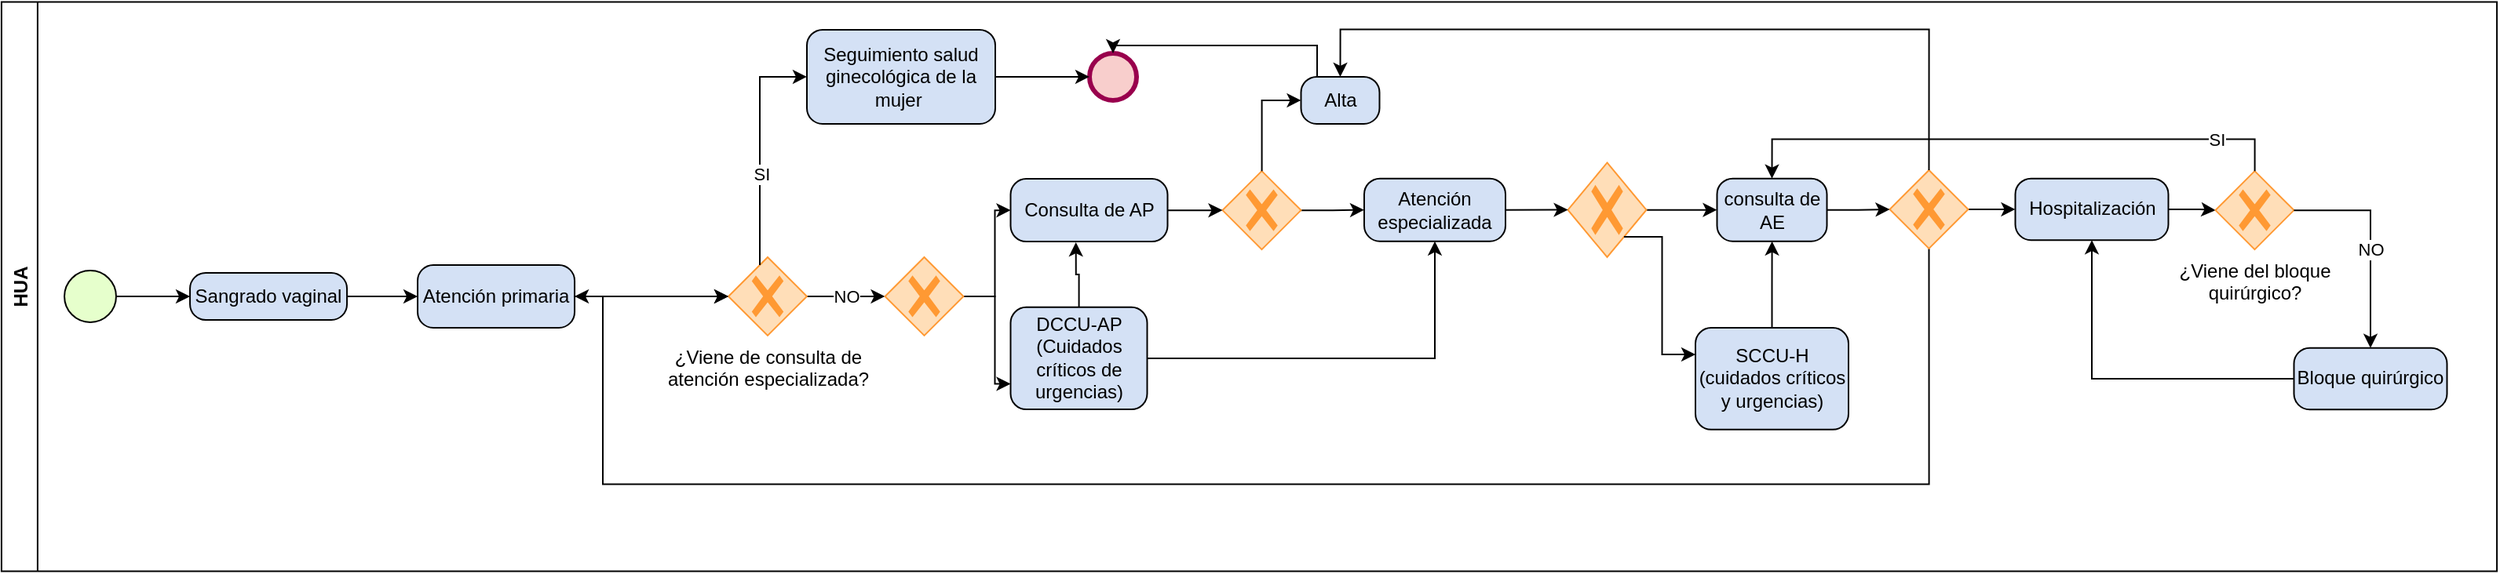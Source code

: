 <mxfile version="20.4.0" type="device" pages="2"><diagram id="FeGaImnqx2kOsTuZilg1" name="BPMN Básico"><mxGraphModel dx="413" dy="2689" grid="1" gridSize="10" guides="1" tooltips="1" connect="1" arrows="1" fold="1" page="1" pageScale="1" pageWidth="583" pageHeight="827" math="0" shadow="0"><root><mxCell id="0"/><mxCell id="1" parent="0"/><mxCell id="-PdfCl1rPQ0-KVv-Co4e-4" value="NO" style="edgeStyle=orthogonalEdgeStyle;rounded=0;orthogonalLoop=1;jettySize=auto;html=1;entryX=0;entryY=0.5;entryDx=0;entryDy=0;entryPerimeter=0;" parent="1" source="-PdfCl1rPQ0-KVv-Co4e-5" target="-PdfCl1rPQ0-KVv-Co4e-17" edge="1"><mxGeometry relative="1" as="geometry"/></mxCell><mxCell id="-PdfCl1rPQ0-KVv-Co4e-5" value="¿Viene de consulta de &lt;br&gt;atención especializada?" style="points=[[0.25,0.25,0],[0.5,0,0],[0.75,0.25,0],[1,0.5,0],[0.75,0.75,0],[0.5,1,0],[0.25,0.75,0],[0,0.5,0]];shape=mxgraph.bpmn.gateway2;html=1;verticalLabelPosition=bottom;labelBackgroundColor=#ffffff;verticalAlign=top;align=center;perimeter=rhombusPerimeter;outlineConnect=0;outline=none;symbol=none;gwType=exclusive;strokeColor=#FF9933;fillColor=#FFDEB8;" parent="1" vertex="1"><mxGeometry x="1075" y="-1175.02" width="50" height="50" as="geometry"/></mxCell><mxCell id="-PdfCl1rPQ0-KVv-Co4e-6" value="Seguimiento salud ginecológica de la mujer " style="points=[[0.25,0,0],[0.5,0,0],[0.75,0,0],[1,0.25,0],[1,0.5,0],[1,0.75,0],[0.75,1,0],[0.5,1,0],[0.25,1,0],[0,0.75,0],[0,0.5,0],[0,0.25,0]];shape=mxgraph.bpmn.task;whiteSpace=wrap;rectStyle=rounded;size=10;taskMarker=abstract;fillColor=#D4E1F5;" parent="1" vertex="1"><mxGeometry x="1125" y="-1320.02" width="120" height="60" as="geometry"/></mxCell><mxCell id="-PdfCl1rPQ0-KVv-Co4e-7" style="edgeStyle=orthogonalEdgeStyle;rounded=0;orthogonalLoop=1;jettySize=auto;html=1;entryX=0;entryY=0.5;entryDx=0;entryDy=0;entryPerimeter=0;" parent="1" target="-PdfCl1rPQ0-KVv-Co4e-5" edge="1"><mxGeometry relative="1" as="geometry"><mxPoint x="1045" y="-1149.97" as="sourcePoint"/></mxGeometry></mxCell><mxCell id="-PdfCl1rPQ0-KVv-Co4e-8" style="edgeStyle=orthogonalEdgeStyle;rounded=0;orthogonalLoop=1;jettySize=auto;html=1;entryX=0;entryY=0.5;entryDx=0;entryDy=0;entryPerimeter=0;" parent="1" source="-PdfCl1rPQ0-KVv-Co4e-5" target="-PdfCl1rPQ0-KVv-Co4e-6" edge="1"><mxGeometry relative="1" as="geometry"><mxPoint x="-1100.75" y="401.73" as="targetPoint"/><Array as="points"><mxPoint x="1095" y="-1290.02"/></Array></mxGeometry></mxCell><mxCell id="-PdfCl1rPQ0-KVv-Co4e-9" value="SI" style="edgeLabel;html=1;align=center;verticalAlign=middle;resizable=0;points=[];" parent="-PdfCl1rPQ0-KVv-Co4e-8" vertex="1" connectable="0"><mxGeometry x="-0.221" y="-1" relative="1" as="geometry"><mxPoint as="offset"/></mxGeometry></mxCell><mxCell id="-PdfCl1rPQ0-KVv-Co4e-10" value="" style="points=[[0.145,0.145,0],[0.5,0,0],[0.855,0.145,0],[1,0.5,0],[0.855,0.855,0],[0.5,1,0],[0.145,0.855,0],[0,0.5,0]];shape=mxgraph.bpmn.event;html=1;verticalLabelPosition=bottom;labelBackgroundColor=#ffffff;verticalAlign=top;align=center;perimeter=ellipsePerimeter;outlineConnect=0;aspect=fixed;outline=end;symbol=terminate2;fillColor=#F8CECC;strokeColor=#99004D;" parent="1" vertex="1"><mxGeometry x="1305" y="-1305.02" width="30" height="30" as="geometry"/></mxCell><mxCell id="-PdfCl1rPQ0-KVv-Co4e-13" style="edgeStyle=orthogonalEdgeStyle;rounded=0;orthogonalLoop=1;jettySize=auto;html=1;" parent="1" source="-PdfCl1rPQ0-KVv-Co4e-6" target="-PdfCl1rPQ0-KVv-Co4e-10" edge="1"><mxGeometry relative="1" as="geometry"/></mxCell><mxCell id="-PdfCl1rPQ0-KVv-Co4e-14" style="edgeStyle=orthogonalEdgeStyle;rounded=0;orthogonalLoop=1;jettySize=auto;html=1;exitX=0.5;exitY=1;exitDx=0;exitDy=0;exitPerimeter=0;" parent="1" source="-PdfCl1rPQ0-KVv-Co4e-25" target="-PdfCl1rPQ0-KVv-Co4e-51" edge="1"><mxGeometry relative="1" as="geometry"><Array as="points"><mxPoint x="1840" y="-1030.27"/><mxPoint x="995" y="-1030.27"/></Array><mxPoint x="995" y="-1130.02" as="targetPoint"/></mxGeometry></mxCell><mxCell id="-PdfCl1rPQ0-KVv-Co4e-15" style="edgeStyle=orthogonalEdgeStyle;rounded=0;orthogonalLoop=1;jettySize=auto;html=1;entryX=0;entryY=0.5;entryDx=0;entryDy=0;entryPerimeter=0;" parent="1" source="-PdfCl1rPQ0-KVv-Co4e-17" target="-PdfCl1rPQ0-KVv-Co4e-18" edge="1"><mxGeometry relative="1" as="geometry"><Array as="points"><mxPoint x="1244.75" y="-1150.27"/><mxPoint x="1244.75" y="-1205.27"/></Array></mxGeometry></mxCell><mxCell id="-PdfCl1rPQ0-KVv-Co4e-16" style="edgeStyle=orthogonalEdgeStyle;rounded=0;orthogonalLoop=1;jettySize=auto;html=1;entryX=0;entryY=0.75;entryDx=0;entryDy=0;entryPerimeter=0;" parent="1" source="-PdfCl1rPQ0-KVv-Co4e-17" target="-PdfCl1rPQ0-KVv-Co4e-29" edge="1"><mxGeometry relative="1" as="geometry"><Array as="points"><mxPoint x="1244.75" y="-1150.27"/><mxPoint x="1244.75" y="-1094.27"/></Array></mxGeometry></mxCell><mxCell id="-PdfCl1rPQ0-KVv-Co4e-17" value="" style="points=[[0.25,0.25,0],[0.5,0,0],[0.75,0.25,0],[1,0.5,0],[0.75,0.75,0],[0.5,1,0],[0.25,0.75,0],[0,0.5,0]];shape=mxgraph.bpmn.gateway2;html=1;verticalLabelPosition=bottom;labelBackgroundColor=#ffffff;verticalAlign=top;align=center;perimeter=rhombusPerimeter;outlineConnect=0;outline=none;symbol=none;gwType=exclusive;strokeColor=#FF9933;fillColor=#FFDEB8;" parent="1" vertex="1"><mxGeometry x="1174.75" y="-1175.02" width="50" height="50" as="geometry"/></mxCell><mxCell id="-PdfCl1rPQ0-KVv-Co4e-18" value="Consulta de AP" style="points=[[0.25,0,0],[0.5,0,0],[0.75,0,0],[1,0.25,0],[1,0.5,0],[1,0.75,0],[0.75,1,0],[0.5,1,0],[0.25,1,0],[0,0.75,0],[0,0.5,0],[0,0.25,0]];shape=mxgraph.bpmn.task;whiteSpace=wrap;rectStyle=rounded;size=10;taskMarker=abstract;fillColor=#D4E1F5;" parent="1" vertex="1"><mxGeometry x="1254.75" y="-1224.94" width="100" height="40" as="geometry"/></mxCell><mxCell id="-PdfCl1rPQ0-KVv-Co4e-20" style="edgeStyle=orthogonalEdgeStyle;rounded=0;orthogonalLoop=1;jettySize=auto;html=1;entryX=0;entryY=0.5;entryDx=0;entryDy=0;entryPerimeter=0;" parent="1" source="-PdfCl1rPQ0-KVv-Co4e-21" target="-PdfCl1rPQ0-KVv-Co4e-53" edge="1"><mxGeometry relative="1" as="geometry"><mxPoint x="1491" y="-1205.27" as="targetPoint"/></mxGeometry></mxCell><mxCell id="-PdfCl1rPQ0-KVv-Co4e-21" value="" style="points=[[0.25,0.25,0],[0.5,0,0],[0.75,0.25,0],[1,0.5,0],[0.75,0.75,0],[0.5,1,0],[0.25,0.75,0],[0,0.5,0]];shape=mxgraph.bpmn.gateway2;html=1;verticalLabelPosition=bottom;labelBackgroundColor=#ffffff;verticalAlign=top;align=center;perimeter=rhombusPerimeter;outlineConnect=0;outline=none;symbol=none;gwType=exclusive;strokeColor=#FF9933;fillColor=#FFDEB8;" parent="1" vertex="1"><mxGeometry x="1389.75" y="-1229.94" width="50" height="50" as="geometry"/></mxCell><mxCell id="-PdfCl1rPQ0-KVv-Co4e-22" style="edgeStyle=orthogonalEdgeStyle;rounded=0;orthogonalLoop=1;jettySize=auto;html=1;entryX=0;entryY=0.5;entryDx=0;entryDy=0;entryPerimeter=0;" parent="1" source="-PdfCl1rPQ0-KVv-Co4e-18" target="-PdfCl1rPQ0-KVv-Co4e-21" edge="1"><mxGeometry relative="1" as="geometry"/></mxCell><mxCell id="-PdfCl1rPQ0-KVv-Co4e-23" value="consulta de AE" style="points=[[0.25,0,0],[0.5,0,0],[0.75,0,0],[1,0.25,0],[1,0.5,0],[1,0.75,0],[0.75,1,0],[0.5,1,0],[0.25,1,0],[0,0.75,0],[0,0.5,0],[0,0.25,0]];shape=mxgraph.bpmn.task;whiteSpace=wrap;rectStyle=rounded;size=10;taskMarker=abstract;fillColor=#D4E1F5;" parent="1" vertex="1"><mxGeometry x="1704.75" y="-1225.14" width="70" height="40" as="geometry"/></mxCell><mxCell id="-PdfCl1rPQ0-KVv-Co4e-24" style="edgeStyle=orthogonalEdgeStyle;rounded=0;orthogonalLoop=1;jettySize=auto;html=1;entryX=0;entryY=0.5;entryDx=0;entryDy=0;entryPerimeter=0;" parent="1" source="-PdfCl1rPQ0-KVv-Co4e-25" target="-PdfCl1rPQ0-KVv-Co4e-42" edge="1"><mxGeometry relative="1" as="geometry"/></mxCell><mxCell id="-PdfCl1rPQ0-KVv-Co4e-25" value="" style="points=[[0.25,0.25,0],[0.5,0,0],[0.75,0.25,0],[1,0.5,0],[0.75,0.75,0],[0.5,1,0],[0.25,0.75,0],[0,0.5,0]];shape=mxgraph.bpmn.gateway2;html=1;verticalLabelPosition=bottom;labelBackgroundColor=#ffffff;verticalAlign=top;align=center;perimeter=rhombusPerimeter;outlineConnect=0;outline=none;symbol=none;gwType=exclusive;strokeColor=#FF9933;fillColor=#FFDEB8;" parent="1" vertex="1"><mxGeometry x="1814.75" y="-1230.52" width="50" height="50" as="geometry"/></mxCell><mxCell id="-PdfCl1rPQ0-KVv-Co4e-26" style="edgeStyle=orthogonalEdgeStyle;rounded=0;orthogonalLoop=1;jettySize=auto;html=1;entryX=0;entryY=0.5;entryDx=0;entryDy=0;entryPerimeter=0;" parent="1" source="-PdfCl1rPQ0-KVv-Co4e-23" target="-PdfCl1rPQ0-KVv-Co4e-25" edge="1"><mxGeometry relative="1" as="geometry"/></mxCell><mxCell id="-PdfCl1rPQ0-KVv-Co4e-27" style="edgeStyle=orthogonalEdgeStyle;rounded=0;orthogonalLoop=1;jettySize=auto;html=1;entryX=0.416;entryY=1.012;entryDx=0;entryDy=0;entryPerimeter=0;" parent="1" source="-PdfCl1rPQ0-KVv-Co4e-29" target="-PdfCl1rPQ0-KVv-Co4e-18" edge="1"><mxGeometry relative="1" as="geometry"/></mxCell><mxCell id="-PdfCl1rPQ0-KVv-Co4e-28" style="edgeStyle=orthogonalEdgeStyle;rounded=0;orthogonalLoop=1;jettySize=auto;html=1;entryX=0.5;entryY=1;entryDx=0;entryDy=0;entryPerimeter=0;" parent="1" source="-PdfCl1rPQ0-KVv-Co4e-29" target="-PdfCl1rPQ0-KVv-Co4e-53" edge="1"><mxGeometry relative="1" as="geometry"><mxPoint x="1533.25" y="-1173.53" as="targetPoint"/></mxGeometry></mxCell><mxCell id="-PdfCl1rPQ0-KVv-Co4e-29" value="DCCU-AP&#10;(Cuidados críticos de urgencias)" style="points=[[0.25,0,0],[0.5,0,0],[0.75,0,0],[1,0.25,0],[1,0.5,0],[1,0.75,0],[0.75,1,0],[0.5,1,0],[0.25,1,0],[0,0.75,0],[0,0.5,0],[0,0.25,0]];shape=mxgraph.bpmn.task;whiteSpace=wrap;rectStyle=rounded;size=10;taskMarker=abstract;fillColor=#D4E1F5;" parent="1" vertex="1"><mxGeometry x="1254.75" y="-1143.07" width="87" height="65.13" as="geometry"/></mxCell><mxCell id="-PdfCl1rPQ0-KVv-Co4e-30" style="edgeStyle=orthogonalEdgeStyle;rounded=0;orthogonalLoop=1;jettySize=auto;html=1;entryX=0;entryY=0.5;entryDx=0;entryDy=0;entryPerimeter=0;" parent="1" source="-PdfCl1rPQ0-KVv-Co4e-31" target="-PdfCl1rPQ0-KVv-Co4e-23" edge="1"><mxGeometry relative="1" as="geometry"/></mxCell><mxCell id="-PdfCl1rPQ0-KVv-Co4e-31" value="" style="points=[[0.25,0.25,0],[0.5,0,0],[0.75,0.25,0],[1,0.5,0],[0.75,0.75,0],[0.5,1,0],[0.25,0.75,0],[0,0.5,0]];shape=mxgraph.bpmn.gateway2;html=1;verticalLabelPosition=bottom;labelBackgroundColor=#ffffff;verticalAlign=top;align=center;perimeter=rhombusPerimeter;outlineConnect=0;outline=none;symbol=none;gwType=exclusive;strokeColor=#FF9933;fillColor=#FFDEB8;" parent="1" vertex="1"><mxGeometry x="1609.75" y="-1235.27" width="50" height="60.25" as="geometry"/></mxCell><mxCell id="-PdfCl1rPQ0-KVv-Co4e-32" style="edgeStyle=orthogonalEdgeStyle;rounded=0;orthogonalLoop=1;jettySize=auto;html=1;" parent="1" source="-PdfCl1rPQ0-KVv-Co4e-33" target="-PdfCl1rPQ0-KVv-Co4e-23" edge="1"><mxGeometry relative="1" as="geometry"/></mxCell><mxCell id="-PdfCl1rPQ0-KVv-Co4e-33" value="SCCU-H&#10;(cuidados críticos y urgencias)" style="points=[[0.25,0,0],[0.5,0,0],[0.75,0,0],[1,0.25,0],[1,0.5,0],[1,0.75,0],[0.75,1,0],[0.5,1,0],[0.25,1,0],[0,0.75,0],[0,0.5,0],[0,0.25,0]];shape=mxgraph.bpmn.task;whiteSpace=wrap;rectStyle=rounded;size=10;taskMarker=abstract;fillColor=#D4E1F5;" parent="1" vertex="1"><mxGeometry x="1691" y="-1129.94" width="97.5" height="64.87" as="geometry"/></mxCell><mxCell id="-PdfCl1rPQ0-KVv-Co4e-34" style="edgeStyle=orthogonalEdgeStyle;rounded=0;orthogonalLoop=1;jettySize=auto;html=1;" parent="1" source="-PdfCl1rPQ0-KVv-Co4e-31" target="-PdfCl1rPQ0-KVv-Co4e-33" edge="1"><mxGeometry relative="1" as="geometry"><mxPoint x="-436.5" y="506.31" as="targetPoint"/><Array as="points"><mxPoint x="1669.75" y="-1187.94"/><mxPoint x="1669.75" y="-1112.94"/></Array></mxGeometry></mxCell><mxCell id="-PdfCl1rPQ0-KVv-Co4e-35" style="edgeStyle=orthogonalEdgeStyle;rounded=0;orthogonalLoop=1;jettySize=auto;html=1;entryX=0;entryY=0.5;entryDx=0;entryDy=0;entryPerimeter=0;exitX=1;exitY=0.5;exitDx=0;exitDy=0;exitPerimeter=0;" parent="1" source="-PdfCl1rPQ0-KVv-Co4e-53" target="-PdfCl1rPQ0-KVv-Co4e-31" edge="1"><mxGeometry relative="1" as="geometry"><mxPoint x="269" y="92.81" as="targetPoint"/><mxPoint x="1590" y="-1140" as="sourcePoint"/></mxGeometry></mxCell><mxCell id="qCnMCsL-cL-r1syxPx_C-1" style="edgeStyle=orthogonalEdgeStyle;rounded=0;orthogonalLoop=1;jettySize=auto;html=1;entryX=0.5;entryY=0;entryDx=0;entryDy=0;entryPerimeter=0;" parent="1" target="-PdfCl1rPQ0-KVv-Co4e-10" edge="1"><mxGeometry relative="1" as="geometry"><mxPoint x="1450" y="-1280" as="sourcePoint"/><Array as="points"><mxPoint x="1450" y="-1310"/><mxPoint x="1320" y="-1310"/></Array></mxGeometry></mxCell><mxCell id="-PdfCl1rPQ0-KVv-Co4e-36" value="Alta" style="points=[[0.25,0,0],[0.5,0,0],[0.75,0,0],[1,0.25,0],[1,0.5,0],[1,0.75,0],[0.75,1,0],[0.5,1,0],[0.25,1,0],[0,0.75,0],[0,0.5,0],[0,0.25,0]];shape=mxgraph.bpmn.task;whiteSpace=wrap;rectStyle=rounded;size=10;taskMarker=abstract;fillColor=#D4E1F5;" parent="1" vertex="1"><mxGeometry x="1439.75" y="-1290.02" width="50" height="30" as="geometry"/></mxCell><mxCell id="-PdfCl1rPQ0-KVv-Co4e-37" style="edgeStyle=orthogonalEdgeStyle;rounded=0;orthogonalLoop=1;jettySize=auto;html=1;entryX=0;entryY=0.5;entryDx=0;entryDy=0;entryPerimeter=0;" parent="1" source="-PdfCl1rPQ0-KVv-Co4e-21" target="-PdfCl1rPQ0-KVv-Co4e-36" edge="1"><mxGeometry relative="1" as="geometry"/></mxCell><mxCell id="-PdfCl1rPQ0-KVv-Co4e-38" style="edgeStyle=orthogonalEdgeStyle;rounded=0;orthogonalLoop=1;jettySize=auto;html=1;entryX=0.5;entryY=0;entryDx=0;entryDy=0;entryPerimeter=0;exitX=0.5;exitY=0;exitDx=0;exitDy=0;exitPerimeter=0;" parent="1" source="-PdfCl1rPQ0-KVv-Co4e-25" target="-PdfCl1rPQ0-KVv-Co4e-36" edge="1"><mxGeometry relative="1" as="geometry"><Array as="points"><mxPoint x="1839.75" y="-1320.27"/><mxPoint x="1464.75" y="-1320.27"/></Array><mxPoint x="164.75" y="-50.27" as="targetPoint"/></mxGeometry></mxCell><mxCell id="-PdfCl1rPQ0-KVv-Co4e-41" style="edgeStyle=orthogonalEdgeStyle;rounded=0;orthogonalLoop=1;jettySize=auto;html=1;entryX=0;entryY=0.5;entryDx=0;entryDy=0;entryPerimeter=0;" parent="1" source="-PdfCl1rPQ0-KVv-Co4e-42" target="-PdfCl1rPQ0-KVv-Co4e-45" edge="1"><mxGeometry relative="1" as="geometry"/></mxCell><mxCell id="-PdfCl1rPQ0-KVv-Co4e-42" value="Hospitalización" style="points=[[0.25,0,0],[0.5,0,0],[0.75,0,0],[1,0.25,0],[1,0.5,0],[1,0.75,0],[0.75,1,0],[0.5,1,0],[0.25,1,0],[0,0.75,0],[0,0.5,0],[0,0.25,0]];shape=mxgraph.bpmn.task;whiteSpace=wrap;rectStyle=rounded;size=10;taskMarker=abstract;fillColor=#D4E1F5;" parent="1" vertex="1"><mxGeometry x="1894.75" y="-1225.15" width="97.5" height="39.25" as="geometry"/></mxCell><mxCell id="-PdfCl1rPQ0-KVv-Co4e-43" style="edgeStyle=orthogonalEdgeStyle;rounded=0;orthogonalLoop=1;jettySize=auto;html=1;entryX=0.5;entryY=1;entryDx=0;entryDy=0;entryPerimeter=0;" parent="1" source="-PdfCl1rPQ0-KVv-Co4e-44" target="-PdfCl1rPQ0-KVv-Co4e-42" edge="1"><mxGeometry relative="1" as="geometry"/></mxCell><mxCell id="-PdfCl1rPQ0-KVv-Co4e-44" value="Bloque quirúrgico" style="points=[[0.25,0,0],[0.5,0,0],[0.75,0,0],[1,0.25,0],[1,0.5,0],[1,0.75,0],[0.75,1,0],[0.5,1,0],[0.25,1,0],[0,0.75,0],[0,0.5,0],[0,0.25,0]];shape=mxgraph.bpmn.task;whiteSpace=wrap;rectStyle=rounded;size=10;taskMarker=abstract;fillColor=#D4E1F5;" parent="1" vertex="1"><mxGeometry x="2072.25" y="-1117.13" width="97.5" height="39.25" as="geometry"/></mxCell><mxCell id="-PdfCl1rPQ0-KVv-Co4e-45" value="¿Viene del bloque&lt;br&gt;quirúrgico?" style="points=[[0.25,0.25,0],[0.5,0,0],[0.75,0.25,0],[1,0.5,0],[0.75,0.75,0],[0.5,1,0],[0.25,0.75,0],[0,0.5,0]];shape=mxgraph.bpmn.gateway2;html=1;verticalLabelPosition=bottom;labelBackgroundColor=#ffffff;verticalAlign=top;align=center;perimeter=rhombusPerimeter;outlineConnect=0;outline=none;symbol=none;gwType=exclusive;strokeColor=#FF9933;fillColor=#FFDEB8;" parent="1" vertex="1"><mxGeometry x="2022.25" y="-1229.94" width="50" height="50" as="geometry"/></mxCell><mxCell id="-PdfCl1rPQ0-KVv-Co4e-46" style="edgeStyle=orthogonalEdgeStyle;rounded=0;orthogonalLoop=1;jettySize=auto;html=1;entryX=0.5;entryY=0;entryDx=0;entryDy=0;entryPerimeter=0;" parent="1" source="-PdfCl1rPQ0-KVv-Co4e-45" target="-PdfCl1rPQ0-KVv-Co4e-44" edge="1"><mxGeometry relative="1" as="geometry"><mxPoint x="774.75" y="159.73" as="targetPoint"/><Array as="points"><mxPoint x="2120.75" y="-1205.27"/></Array></mxGeometry></mxCell><mxCell id="-PdfCl1rPQ0-KVv-Co4e-47" value="NO" style="edgeLabel;html=1;align=center;verticalAlign=middle;resizable=0;points=[];" parent="-PdfCl1rPQ0-KVv-Co4e-46" vertex="1" connectable="0"><mxGeometry x="0.076" relative="1" as="geometry"><mxPoint as="offset"/></mxGeometry></mxCell><mxCell id="-PdfCl1rPQ0-KVv-Co4e-48" style="edgeStyle=orthogonalEdgeStyle;rounded=0;orthogonalLoop=1;jettySize=auto;html=1;entryX=0.5;entryY=0;entryDx=0;entryDy=0;entryPerimeter=0;" parent="1" source="-PdfCl1rPQ0-KVv-Co4e-45" target="-PdfCl1rPQ0-KVv-Co4e-23" edge="1"><mxGeometry relative="1" as="geometry"><mxPoint x="534.75" y="-90.27" as="targetPoint"/><Array as="points"><mxPoint x="2047.75" y="-1250.27"/><mxPoint x="1739.75" y="-1250.27"/></Array></mxGeometry></mxCell><mxCell id="-PdfCl1rPQ0-KVv-Co4e-49" value="SI" style="edgeLabel;html=1;align=center;verticalAlign=middle;resizable=0;points=[];" parent="-PdfCl1rPQ0-KVv-Co4e-48" vertex="1" connectable="0"><mxGeometry x="-0.738" relative="1" as="geometry"><mxPoint x="1" as="offset"/></mxGeometry></mxCell><mxCell id="-PdfCl1rPQ0-KVv-Co4e-50" value="HUA" style="swimlane;rotation=-90;" parent="1" vertex="1"><mxGeometry x="1225.26" y="-1951.03" width="362.98" height="1589.58" as="geometry"/></mxCell><mxCell id="-PdfCl1rPQ0-KVv-Co4e-51" value="Atención primaria" style="points=[[0.25,0,0],[0.5,0,0],[0.75,0,0],[1,0.25,0],[1,0.5,0],[1,0.75,0],[0.75,1,0],[0.5,1,0],[0.25,1,0],[0,0.75,0],[0,0.5,0],[0,0.25,0]];shape=mxgraph.bpmn.task;whiteSpace=wrap;rectStyle=rounded;size=10;taskMarker=abstract;fillColor=#D4E1F5;" parent="-PdfCl1rPQ0-KVv-Co4e-50" vertex="1"><mxGeometry x="-348.23" y="781.04" width="100" height="40" as="geometry"/></mxCell><mxCell id="-PdfCl1rPQ0-KVv-Co4e-53" value="Atención especializada" style="points=[[0.25,0,0],[0.5,0,0],[0.75,0,0],[1,0.25,0],[1,0.5,0],[1,0.75,0],[0.75,1,0],[0.5,1,0],[0.25,1,0],[0,0.75,0],[0,0.5,0],[0,0.25,0]];shape=mxgraph.bpmn.task;whiteSpace=wrap;rectStyle=rounded;size=10;taskMarker=abstract;fillColor=#D4E1F5;" parent="-PdfCl1rPQ0-KVv-Co4e-50" vertex="1"><mxGeometry x="254.74" y="725.88" width="90" height="40" as="geometry"/></mxCell><mxCell id="RQFsIV75dzrmnno28s_p-2" style="edgeStyle=orthogonalEdgeStyle;rounded=0;orthogonalLoop=1;jettySize=auto;html=1;entryX=0;entryY=0.5;entryDx=0;entryDy=0;entryPerimeter=0;" parent="-PdfCl1rPQ0-KVv-Co4e-50" source="RQFsIV75dzrmnno28s_p-1" target="-PdfCl1rPQ0-KVv-Co4e-51" edge="1"><mxGeometry relative="1" as="geometry"/></mxCell><mxCell id="RQFsIV75dzrmnno28s_p-1" value="Sangrado vaginal" style="points=[[0.25,0,0],[0.5,0,0],[0.75,0,0],[1,0.25,0],[1,0.5,0],[1,0.75,0],[0.75,1,0],[0.5,1,0],[0.25,1,0],[0,0.75,0],[0,0.5,0],[0,0.25,0]];shape=mxgraph.bpmn.task;whiteSpace=wrap;rectStyle=rounded;size=10;taskMarker=abstract;fillColor=#D4E1F5;" parent="-PdfCl1rPQ0-KVv-Co4e-50" vertex="1"><mxGeometry x="-493.23" y="786.04" width="100" height="30" as="geometry"/></mxCell><mxCell id="RQFsIV75dzrmnno28s_p-5" style="edgeStyle=orthogonalEdgeStyle;rounded=0;orthogonalLoop=1;jettySize=auto;html=1;entryX=0;entryY=0.5;entryDx=0;entryDy=0;entryPerimeter=0;" parent="-PdfCl1rPQ0-KVv-Co4e-50" source="-PdfCl1rPQ0-KVv-Co4e-12" target="RQFsIV75dzrmnno28s_p-1" edge="1"><mxGeometry relative="1" as="geometry"/></mxCell><mxCell id="-PdfCl1rPQ0-KVv-Co4e-12" value="" style="points=[[0.145,0.145,0],[0.5,0,0],[0.855,0.145,0],[1,0.5,0],[0.855,0.855,0],[0.5,1,0],[0.145,0.855,0],[0,0.5,0]];shape=mxgraph.bpmn.event;html=1;verticalLabelPosition=bottom;labelBackgroundColor=#ffffff;verticalAlign=top;align=center;perimeter=ellipsePerimeter;outlineConnect=0;aspect=fixed;outline=standard;symbol=general;fillColor=#E6FFCC;" parent="-PdfCl1rPQ0-KVv-Co4e-50" vertex="1"><mxGeometry x="-573.23" y="784.56" width="32.96" height="32.96" as="geometry"/></mxCell><mxCell id="-PdfCl1rPQ0-KVv-Co4e-52" value="" style="edgeStyle=orthogonalEdgeStyle;rounded=0;orthogonalLoop=1;jettySize=auto;html=1;exitX=1;exitY=0.5;exitDx=0;exitDy=0;exitPerimeter=0;" parent="1" source="-PdfCl1rPQ0-KVv-Co4e-51" target="-PdfCl1rPQ0-KVv-Co4e-5" edge="1"><mxGeometry relative="1" as="geometry"/></mxCell></root></mxGraphModel></diagram><diagram id="4SiOkDTp26AJsmH6f06x" name="BPMN avanzado"><mxGraphModel dx="1218" dy="2091" grid="1" gridSize="10" guides="1" tooltips="1" connect="1" arrows="1" fold="1" page="1" pageScale="1" pageWidth="583" pageHeight="827" math="0" shadow="0"><root><mxCell id="0"/><mxCell id="1" parent="0"/><mxCell id="fAD09X8t3gOOHW7fDr-Q-1" value="HUA" style="swimlane;html=1;childLayout=stackLayout;resizeParent=1;resizeParentMax=0;horizontal=0;startSize=20;horizontalStack=0;" parent="1" vertex="1"><mxGeometry x="60" y="-230" width="1870" height="1820" as="geometry"/></mxCell><mxCell id="fAD09X8t3gOOHW7fDr-Q-2" value="Pacietne" style="swimlane;html=1;startSize=20;horizontal=0;" parent="fAD09X8t3gOOHW7fDr-Q-1" vertex="1"><mxGeometry x="20" width="1850" height="220" as="geometry"/></mxCell><mxCell id="a5aPWGpl7eeVvF6S-jwT-244" value="" style="points=[[0.145,0.145,0],[0.5,0,0],[0.855,0.145,0],[1,0.5,0],[0.855,0.855,0],[0.5,1,0],[0.145,0.855,0],[0,0.5,0]];shape=mxgraph.bpmn.event;html=1;verticalLabelPosition=bottom;labelBackgroundColor=#ffffff;verticalAlign=top;align=center;perimeter=ellipsePerimeter;outlineConnect=0;aspect=fixed;outline=standard;symbol=general;fillColor=#E6FFCC;" parent="fAD09X8t3gOOHW7fDr-Q-2" vertex="1"><mxGeometry x="82" y="112.5" width="50" height="50" as="geometry"/></mxCell><mxCell id="a5aPWGpl7eeVvF6S-jwT-246" value="Sangrado genital" style="points=[[0.25,0,0],[0.5,0,0],[0.75,0,0],[1,0.25,0],[1,0.5,0],[1,0.75,0],[0.75,1,0],[0.5,1,0],[0.25,1,0],[0,0.75,0],[0,0.5,0],[0,0.25,0]];shape=mxgraph.bpmn.task;whiteSpace=wrap;rectStyle=rounded;size=10;taskMarker=abstract;fillColor=#D4E1F5;" parent="fAD09X8t3gOOHW7fDr-Q-2" vertex="1"><mxGeometry x="190" y="115" width="120" height="45" as="geometry"/></mxCell><mxCell id="a5aPWGpl7eeVvF6S-jwT-245" style="edgeStyle=orthogonalEdgeStyle;rounded=0;orthogonalLoop=1;jettySize=auto;html=1;" parent="fAD09X8t3gOOHW7fDr-Q-2" source="a5aPWGpl7eeVvF6S-jwT-244" target="a5aPWGpl7eeVvF6S-jwT-246" edge="1"><mxGeometry relative="1" as="geometry"><mxPoint x="220" y="185" as="targetPoint"/></mxGeometry></mxCell><mxCell id="xVDBpqypRi4NQqLyNG6A-5" value="Administración" style="swimlane;html=1;startSize=20;horizontal=0;" parent="fAD09X8t3gOOHW7fDr-Q-1" vertex="1"><mxGeometry x="20" y="220" width="1850" height="370" as="geometry"/></mxCell><mxCell id="xVDBpqypRi4NQqLyNG6A-7" value="Gestión de cita para Médico de familia" style="points=[[0.25,0,0],[0.5,0,0],[0.75,0,0],[1,0.25,0],[1,0.5,0],[1,0.75,0],[0.75,1,0],[0.5,1,0],[0.25,1,0],[0,0.75,0],[0,0.5,0],[0,0.25,0]];shape=mxgraph.bpmn.task;whiteSpace=wrap;rectStyle=rounded;size=10;taskMarker=abstract;fillColor=#D4E1F5;" parent="xVDBpqypRi4NQqLyNG6A-5" vertex="1"><mxGeometry x="190" y="162.5" width="120" height="45" as="geometry"/></mxCell><mxCell id="fAD09X8t3gOOHW7fDr-Q-3" value="Atención primaria" style="swimlane;html=1;startSize=20;horizontal=0;" parent="fAD09X8t3gOOHW7fDr-Q-1" vertex="1"><mxGeometry x="20" y="590" width="1850" height="640" as="geometry"/></mxCell><mxCell id="a5aPWGpl7eeVvF6S-jwT-162" value="1º Consulta" style="points=[[0.25,0,0],[0.5,0,0],[0.75,0,0],[1,0.25,0],[1,0.5,0],[1,0.75,0],[0.75,1,0],[0.5,1,0],[0.25,1,0],[0,0.75,0],[0,0.5,0],[0,0.25,0]];shape=mxgraph.bpmn.task;whiteSpace=wrap;rectStyle=rounded;size=10;taskMarker=abstract;fillColor=#D4E1F5;" parent="fAD09X8t3gOOHW7fDr-Q-3" vertex="1"><mxGeometry x="326" y="248.75" width="80" height="50" as="geometry"/></mxCell><mxCell id="a5aPWGpl7eeVvF6S-jwT-164" value="¿Presenta criterios &lt;br&gt;de derivación?" style="points=[[0.25,0.25,0],[0.5,0,0],[0.75,0.25,0],[1,0.5,0],[0.75,0.75,0],[0.5,1,0],[0.25,0.75,0],[0,0.5,0]];shape=mxgraph.bpmn.gateway2;html=1;verticalLabelPosition=bottom;labelBackgroundColor=#ffffff;verticalAlign=top;align=center;perimeter=rhombusPerimeter;outlineConnect=0;outline=none;symbol=none;gwType=exclusive;strokeColor=#FF9933;fillColor=#FFDEB8;" parent="fAD09X8t3gOOHW7fDr-Q-3" vertex="1"><mxGeometry x="444" y="248.75" width="50" height="50" as="geometry"/></mxCell><mxCell id="a5aPWGpl7eeVvF6S-jwT-165" style="edgeStyle=orthogonalEdgeStyle;rounded=0;orthogonalLoop=1;jettySize=auto;html=1;" parent="fAD09X8t3gOOHW7fDr-Q-3" source="a5aPWGpl7eeVvF6S-jwT-162" target="a5aPWGpl7eeVvF6S-jwT-164" edge="1"><mxGeometry relative="1" as="geometry"/></mxCell><mxCell id="a5aPWGpl7eeVvF6S-jwT-167" value="2º Consulta" style="points=[[0.25,0,0],[0.5,0,0],[0.75,0,0],[1,0.25,0],[1,0.5,0],[1,0.75,0],[0.75,1,0],[0.5,1,0],[0.25,1,0],[0,0.75,0],[0,0.5,0],[0,0.25,0]];shape=mxgraph.bpmn.task;whiteSpace=wrap;rectStyle=rounded;size=10;taskMarker=abstract;fillColor=#D4E1F5;" parent="fAD09X8t3gOOHW7fDr-Q-3" vertex="1"><mxGeometry x="569" y="193.75" width="70" height="40" as="geometry"/></mxCell><mxCell id="a5aPWGpl7eeVvF6S-jwT-168" value="NO" style="edgeStyle=orthogonalEdgeStyle;rounded=0;orthogonalLoop=1;jettySize=auto;html=1;exitX=0.5;exitY=0;exitDx=0;exitDy=0;exitPerimeter=0;entryX=0;entryY=0.5;entryDx=0;entryDy=0;entryPerimeter=0;" parent="fAD09X8t3gOOHW7fDr-Q-3" source="a5aPWGpl7eeVvF6S-jwT-164" target="a5aPWGpl7eeVvF6S-jwT-167" edge="1"><mxGeometry relative="1" as="geometry"><mxPoint x="494" y="203.75" as="targetPoint"/></mxGeometry></mxCell><mxCell id="a5aPWGpl7eeVvF6S-jwT-169" value="Derivación a AE" style="points=[[0.25,0,0],[0.5,0,0],[0.75,0,0],[1,0.25,0],[1,0.5,0],[1,0.75,0],[0.75,1,0],[0.5,1,0],[0.25,1,0],[0,0.75,0],[0,0.5,0],[0,0.25,0]];shape=mxgraph.bpmn.task;whiteSpace=wrap;rectStyle=rounded;size=10;taskMarker=abstract;fillColor=#D4E1F5;" parent="fAD09X8t3gOOHW7fDr-Q-3" vertex="1"><mxGeometry x="504" y="353.75" width="90" height="30" as="geometry"/></mxCell><mxCell id="a5aPWGpl7eeVvF6S-jwT-170" style="edgeStyle=orthogonalEdgeStyle;rounded=0;orthogonalLoop=1;jettySize=auto;html=1;" parent="fAD09X8t3gOOHW7fDr-Q-3" source="a5aPWGpl7eeVvF6S-jwT-164" target="a5aPWGpl7eeVvF6S-jwT-169" edge="1"><mxGeometry relative="1" as="geometry"><mxPoint x="504" y="363.75" as="targetPoint"/><Array as="points"><mxPoint x="549" y="273.75"/></Array></mxGeometry></mxCell><mxCell id="a5aPWGpl7eeVvF6S-jwT-171" value="SI" style="edgeLabel;html=1;align=center;verticalAlign=middle;resizable=0;points=[];" parent="a5aPWGpl7eeVvF6S-jwT-170" vertex="1" connectable="0"><mxGeometry x="-0.48" y="-1" relative="1" as="geometry"><mxPoint as="offset"/></mxGeometry></mxCell><mxCell id="a5aPWGpl7eeVvF6S-jwT-174" value="¿Presenta otras &lt;br&gt;patologías?" style="points=[[0.25,0.25,0],[0.5,0,0],[0.75,0.25,0],[1,0.5,0],[0.75,0.75,0],[0.5,1,0],[0.25,0.75,0],[0,0.5,0]];shape=mxgraph.bpmn.gateway2;html=1;verticalLabelPosition=bottom;labelBackgroundColor=#ffffff;verticalAlign=top;align=center;perimeter=rhombusPerimeter;outlineConnect=0;outline=none;symbol=none;gwType=exclusive;strokeColor=#FF9933;fillColor=#FFDEB8;" parent="fAD09X8t3gOOHW7fDr-Q-3" vertex="1"><mxGeometry x="679" y="188.75" width="50" height="50" as="geometry"/></mxCell><mxCell id="a5aPWGpl7eeVvF6S-jwT-166" style="edgeStyle=orthogonalEdgeStyle;rounded=0;orthogonalLoop=1;jettySize=auto;html=1;entryX=0;entryY=0.5;entryDx=0;entryDy=0;entryPerimeter=0;" parent="fAD09X8t3gOOHW7fDr-Q-3" source="a5aPWGpl7eeVvF6S-jwT-167" target="a5aPWGpl7eeVvF6S-jwT-174" edge="1"><mxGeometry relative="1" as="geometry"/></mxCell><mxCell id="a5aPWGpl7eeVvF6S-jwT-176" value="Tratamiento según esquema terapéutico" style="points=[[0.25,0,0],[0.5,0,0],[0.75,0,0],[1,0.25,0],[1,0.5,0],[1,0.75,0],[0.75,1,0],[0.5,1,0],[0.25,1,0],[0,0.75,0],[0,0.5,0],[0,0.25,0]];shape=mxgraph.bpmn.task;whiteSpace=wrap;rectStyle=rounded;size=10;taskMarker=abstract;fillColor=#D4E1F5;" parent="fAD09X8t3gOOHW7fDr-Q-3" vertex="1"><mxGeometry x="839" y="143.75" width="120" height="50" as="geometry"/></mxCell><mxCell id="a5aPWGpl7eeVvF6S-jwT-177" value="NO" style="edgeStyle=orthogonalEdgeStyle;rounded=0;orthogonalLoop=1;jettySize=auto;html=1;exitX=0.5;exitY=0;exitDx=0;exitDy=0;exitPerimeter=0;entryX=0;entryY=0.5;entryDx=0;entryDy=0;entryPerimeter=0;" parent="fAD09X8t3gOOHW7fDr-Q-3" source="a5aPWGpl7eeVvF6S-jwT-174" target="a5aPWGpl7eeVvF6S-jwT-176" edge="1"><mxGeometry relative="1" as="geometry"><mxPoint x="789" y="158.75" as="targetPoint"/><Array as="points"><mxPoint x="704" y="168.75"/></Array></mxGeometry></mxCell><mxCell id="jX-nCAe6-ZcFpa55qCi3-2" style="edgeStyle=orthogonalEdgeStyle;rounded=0;orthogonalLoop=1;jettySize=auto;html=1;entryX=0.5;entryY=1;entryDx=0;entryDy=0;entryPerimeter=0;" parent="fAD09X8t3gOOHW7fDr-Q-3" source="a5aPWGpl7eeVvF6S-jwT-179" target="a5aPWGpl7eeVvF6S-jwT-189" edge="1"><mxGeometry relative="1" as="geometry"><Array as="points"><mxPoint x="769" y="350"/><mxPoint x="1785" y="350"/></Array></mxGeometry></mxCell><mxCell id="a5aPWGpl7eeVvF6S-jwT-179" value="Salida del proceso" style="points=[[0.25,0,0],[0.5,0,0],[0.75,0,0],[1,0.25,0],[1,0.5,0],[1,0.75,0],[0.75,1,0],[0.5,1,0],[0.25,1,0],[0,0.75,0],[0,0.5,0],[0,0.25,0]];shape=mxgraph.bpmn.task;whiteSpace=wrap;rectStyle=rounded;size=10;taskMarker=abstract;fillColor=#D4E1F5;" parent="fAD09X8t3gOOHW7fDr-Q-3" vertex="1"><mxGeometry x="729" y="298.75" width="80" height="40" as="geometry"/></mxCell><mxCell id="a5aPWGpl7eeVvF6S-jwT-180" value="SI" style="edgeStyle=orthogonalEdgeStyle;rounded=0;orthogonalLoop=1;jettySize=auto;html=1;entryX=0.5;entryY=0;entryDx=0;entryDy=0;entryPerimeter=0;exitX=1;exitY=0.5;exitDx=0;exitDy=0;exitPerimeter=0;" parent="fAD09X8t3gOOHW7fDr-Q-3" source="a5aPWGpl7eeVvF6S-jwT-174" target="a5aPWGpl7eeVvF6S-jwT-179" edge="1"><mxGeometry relative="1" as="geometry"><mxPoint x="729" y="273.75" as="targetPoint"/><Array as="points"><mxPoint x="769" y="213.75"/></Array></mxGeometry></mxCell><mxCell id="a5aPWGpl7eeVvF6S-jwT-182" value="¿Normalización del&amp;nbsp;&lt;br&gt;sangrado a los 6 meses?" style="points=[[0.25,0.25,0],[0.5,0,0],[0.75,0.25,0],[1,0.5,0],[0.75,0.75,0],[0.5,1,0],[0.25,0.75,0],[0,0.5,0]];shape=mxgraph.bpmn.gateway2;html=1;verticalLabelPosition=bottom;labelBackgroundColor=#ffffff;verticalAlign=top;align=center;perimeter=rhombusPerimeter;outlineConnect=0;outline=none;symbol=none;gwType=exclusive;strokeColor=#FF9933;fillColor=#FFDEB8;" parent="fAD09X8t3gOOHW7fDr-Q-3" vertex="1"><mxGeometry x="1009" y="143.75" width="50" height="50" as="geometry"/></mxCell><mxCell id="a5aPWGpl7eeVvF6S-jwT-183" value="SI" style="edgeStyle=orthogonalEdgeStyle;rounded=0;orthogonalLoop=1;jettySize=auto;html=1;entryX=0;entryY=0.5;entryDx=0;entryDy=0;entryPerimeter=0;" parent="fAD09X8t3gOOHW7fDr-Q-3" source="a5aPWGpl7eeVvF6S-jwT-182" target="a5aPWGpl7eeVvF6S-jwT-185" edge="1"><mxGeometry relative="1" as="geometry"><mxPoint x="1159" y="138.75" as="targetPoint"/><Array as="points"><mxPoint x="1059" y="138"/></Array></mxGeometry></mxCell><mxCell id="a5aPWGpl7eeVvF6S-jwT-184" value="Derivación a AE" style="points=[[0.25,0,0],[0.5,0,0],[0.75,0,0],[1,0.25,0],[1,0.5,0],[1,0.75,0],[0.75,1,0],[0.5,1,0],[0.25,1,0],[0,0.75,0],[0,0.5,0],[0,0.25,0]];shape=mxgraph.bpmn.task;whiteSpace=wrap;rectStyle=rounded;size=10;taskMarker=abstract;fillColor=#D4E1F5;" parent="fAD09X8t3gOOHW7fDr-Q-3" vertex="1"><mxGeometry x="1229" y="243.75" width="90" height="30" as="geometry"/></mxCell><mxCell id="iBfoO4tRqIpAtQqGEWQC-8" style="edgeStyle=orthogonalEdgeStyle;rounded=0;orthogonalLoop=1;jettySize=auto;html=1;fontSize=11;" edge="1" parent="fAD09X8t3gOOHW7fDr-Q-3" source="a5aPWGpl7eeVvF6S-jwT-185" target="iBfoO4tRqIpAtQqGEWQC-7"><mxGeometry relative="1" as="geometry"/></mxCell><mxCell id="a5aPWGpl7eeVvF6S-jwT-185" value="Suspender tratamiento y nuevo control en 6 meses" style="points=[[0.25,0,0],[0.5,0,0],[0.75,0,0],[1,0.25,0],[1,0.5,0],[1,0.75,0],[0.75,1,0],[0.5,1,0],[0.25,1,0],[0,0.75,0],[0,0.5,0],[0,0.25,0]];shape=mxgraph.bpmn.task;whiteSpace=wrap;rectStyle=rounded;size=10;taskMarker=abstract;fillColor=#D4E1F5;" parent="fAD09X8t3gOOHW7fDr-Q-3" vertex="1"><mxGeometry x="1170" y="112.5" width="121" height="51.25" as="geometry"/></mxCell><mxCell id="a5aPWGpl7eeVvF6S-jwT-187" value="Alta" style="points=[[0.25,0,0],[0.5,0,0],[0.75,0,0],[1,0.25,0],[1,0.5,0],[1,0.75,0],[0.75,1,0],[0.5,1,0],[0.25,1,0],[0,0.75,0],[0,0.5,0],[0,0.25,0]];shape=mxgraph.bpmn.task;whiteSpace=wrap;rectStyle=rounded;size=10;taskMarker=abstract;fillColor=#D4E1F5;" parent="fAD09X8t3gOOHW7fDr-Q-3" vertex="1"><mxGeometry x="1700" y="100.0" width="40" height="30" as="geometry"/></mxCell><mxCell id="a5aPWGpl7eeVvF6S-jwT-189" value="" style="points=[[0.145,0.145,0],[0.5,0,0],[0.855,0.145,0],[1,0.5,0],[0.855,0.855,0],[0.5,1,0],[0.145,0.855,0],[0,0.5,0]];shape=mxgraph.bpmn.event;html=1;verticalLabelPosition=bottom;labelBackgroundColor=#ffffff;verticalAlign=top;align=center;perimeter=ellipsePerimeter;outlineConnect=0;aspect=fixed;outline=end;symbol=terminate2;fillColor=#F8CECC;strokeColor=#99004D;" parent="fAD09X8t3gOOHW7fDr-Q-3" vertex="1"><mxGeometry x="1770" y="112.5" width="30" height="30" as="geometry"/></mxCell><mxCell id="a5aPWGpl7eeVvF6S-jwT-190" style="edgeStyle=orthogonalEdgeStyle;rounded=0;orthogonalLoop=1;jettySize=auto;html=1;" parent="fAD09X8t3gOOHW7fDr-Q-3" source="a5aPWGpl7eeVvF6S-jwT-187" target="a5aPWGpl7eeVvF6S-jwT-189" edge="1"><mxGeometry relative="1" as="geometry"><mxPoint x="1499" y="138.75" as="targetPoint"/></mxGeometry></mxCell><mxCell id="a5aPWGpl7eeVvF6S-jwT-191" value="NO" style="edgeStyle=orthogonalEdgeStyle;rounded=0;orthogonalLoop=1;jettySize=auto;html=1;" parent="fAD09X8t3gOOHW7fDr-Q-3" source="a5aPWGpl7eeVvF6S-jwT-182" target="a5aPWGpl7eeVvF6S-jwT-196" edge="1"><mxGeometry x="-0.407" relative="1" as="geometry"><mxPoint x="1129" y="258.75" as="targetPoint"/><mxPoint as="offset"/></mxGeometry></mxCell><mxCell id="a5aPWGpl7eeVvF6S-jwT-192" style="edgeStyle=orthogonalEdgeStyle;rounded=0;orthogonalLoop=1;jettySize=auto;html=1;entryX=0;entryY=0.5;entryDx=0;entryDy=0;entryPerimeter=0;" parent="fAD09X8t3gOOHW7fDr-Q-3" source="a5aPWGpl7eeVvF6S-jwT-196" target="a5aPWGpl7eeVvF6S-jwT-184" edge="1"><mxGeometry relative="1" as="geometry"/></mxCell><mxCell id="a5aPWGpl7eeVvF6S-jwT-193" value="SI" style="edgeLabel;html=1;align=center;verticalAlign=middle;resizable=0;points=[];" parent="a5aPWGpl7eeVvF6S-jwT-192" vertex="1" connectable="0"><mxGeometry x="-0.712" relative="1" as="geometry"><mxPoint x="24" as="offset"/></mxGeometry></mxCell><mxCell id="a5aPWGpl7eeVvF6S-jwT-194" style="edgeStyle=orthogonalEdgeStyle;rounded=0;orthogonalLoop=1;jettySize=auto;html=1;entryX=0.25;entryY=1;entryDx=0;entryDy=0;entryPerimeter=0;" parent="fAD09X8t3gOOHW7fDr-Q-3" source="a5aPWGpl7eeVvF6S-jwT-196" target="a5aPWGpl7eeVvF6S-jwT-176" edge="1"><mxGeometry relative="1" as="geometry"/></mxCell><mxCell id="a5aPWGpl7eeVvF6S-jwT-195" value="NO" style="edgeLabel;html=1;align=center;verticalAlign=middle;resizable=0;points=[];" parent="a5aPWGpl7eeVvF6S-jwT-194" vertex="1" connectable="0"><mxGeometry x="-0.433" y="1" relative="1" as="geometry"><mxPoint as="offset"/></mxGeometry></mxCell><mxCell id="a5aPWGpl7eeVvF6S-jwT-196" value="¿Patrón de sangrado&lt;br&gt;anormal &amp;gt; 1 año?" style="points=[[0.25,0.25,0],[0.5,0,0],[0.75,0.25,0],[1,0.5,0],[0.75,0.75,0],[0.5,1,0],[0.25,0.75,0],[0,0.5,0]];shape=mxgraph.bpmn.gateway2;html=1;verticalLabelPosition=bottom;labelBackgroundColor=#ffffff;verticalAlign=top;align=center;perimeter=rhombusPerimeter;outlineConnect=0;outline=none;symbol=none;gwType=exclusive;strokeColor=#FF9933;fillColor=#FFDEB8;" parent="fAD09X8t3gOOHW7fDr-Q-3" vertex="1"><mxGeometry x="1100" y="233.75" width="54" height="46.25" as="geometry"/></mxCell><mxCell id="a5aPWGpl7eeVvF6S-jwT-175" style="edgeStyle=orthogonalEdgeStyle;rounded=0;orthogonalLoop=1;jettySize=auto;html=1;entryX=0;entryY=0.5;entryDx=0;entryDy=0;entryPerimeter=0;" parent="fAD09X8t3gOOHW7fDr-Q-3" source="a5aPWGpl7eeVvF6S-jwT-176" target="a5aPWGpl7eeVvF6S-jwT-182" edge="1"><mxGeometry relative="1" as="geometry"/></mxCell><mxCell id="iBfoO4tRqIpAtQqGEWQC-1" value="&lt;h1&gt;&lt;font style=&quot;font-size: 12px;&quot;&gt;Criterios de derivación a AE&lt;/font&gt;&lt;/h1&gt;&lt;div&gt;* HUA juvenil que precise transfusión&lt;/div&gt;&lt;div&gt;* Premenopausia con exploración patológica&lt;/div&gt;&lt;div&gt;*&amp;nbsp; &amp;gt;35-40 años&lt;/div&gt;&lt;div&gt;*&amp;nbsp; Postmenopausia&lt;/div&gt;" style="text;html=1;strokeColor=none;fillColor=none;spacing=5;spacingTop=-20;whiteSpace=wrap;overflow=hidden;rounded=0;" vertex="1" parent="fAD09X8t3gOOHW7fDr-Q-3"><mxGeometry x="50" y="26.88" width="250" height="126.25" as="geometry"/></mxCell><mxCell id="iBfoO4tRqIpAtQqGEWQC-2" value="&lt;h1&gt;&lt;font style=&quot;font-size: 12px;&quot;&gt;1º Consulta se hace:&lt;/font&gt;&lt;/h1&gt;&lt;p&gt;&lt;font style=&quot;font-size: 11px;&quot;&gt;* Anamnesis y exploración&lt;/font&gt;&lt;/p&gt;&lt;p&gt;&lt;font style=&quot;font-size: 11px;&quot;&gt;* Hemograma&lt;/font&gt;&lt;/p&gt;&lt;p&gt;&lt;font style=&quot;font-size: 11px;&quot;&gt;* Pruebas complementarias&lt;/font&gt;&lt;/p&gt;" style="text;html=1;strokeColor=none;fillColor=none;spacing=5;spacingTop=-20;whiteSpace=wrap;overflow=hidden;rounded=0;fontSize=6;" vertex="1" parent="fAD09X8t3gOOHW7fDr-Q-3"><mxGeometry x="50" y="173.75" width="220" height="80" as="geometry"/></mxCell><mxCell id="iBfoO4tRqIpAtQqGEWQC-3" value="&lt;h1&gt;&lt;font style=&quot;font-size: 12px;&quot;&gt;2º Consulta se hace:&lt;/font&gt;&lt;/h1&gt;&lt;p&gt;&lt;font style=&quot;font-size: 11px;&quot;&gt;* Valoración de hemograma y pruebas complementarias&lt;/font&gt;&lt;/p&gt;" style="text;html=1;strokeColor=none;fillColor=none;spacing=5;spacingTop=-20;whiteSpace=wrap;overflow=hidden;rounded=0;fontSize=6;" vertex="1" parent="fAD09X8t3gOOHW7fDr-Q-3"><mxGeometry x="50" y="260" width="220" height="80" as="geometry"/></mxCell><mxCell id="iBfoO4tRqIpAtQqGEWQC-9" value="NO" style="edgeStyle=orthogonalEdgeStyle;rounded=0;orthogonalLoop=1;jettySize=auto;html=1;entryX=0.5;entryY=0;entryDx=0;entryDy=0;entryPerimeter=0;fontSize=11;" edge="1" parent="fAD09X8t3gOOHW7fDr-Q-3" source="iBfoO4tRqIpAtQqGEWQC-7" target="a5aPWGpl7eeVvF6S-jwT-176"><mxGeometry x="-0.929" relative="1" as="geometry"><Array as="points"><mxPoint x="1355" y="40"/><mxPoint x="899" y="40"/></Array><mxPoint as="offset"/></mxGeometry></mxCell><mxCell id="iBfoO4tRqIpAtQqGEWQC-7" value="¿Patrón de sangrado&amp;nbsp;&lt;br&gt;y Hb normales?" style="points=[[0.25,0.25,0],[0.5,0,0],[0.75,0.25,0],[1,0.5,0],[0.75,0.75,0],[0.5,1,0],[0.25,0.75,0],[0,0.5,0]];shape=mxgraph.bpmn.gateway2;html=1;verticalLabelPosition=bottom;labelBackgroundColor=#ffffff;verticalAlign=top;align=center;perimeter=rhombusPerimeter;outlineConnect=0;outline=none;symbol=none;gwType=exclusive;strokeColor=#FF9933;fillColor=#FFDEB8;" vertex="1" parent="fAD09X8t3gOOHW7fDr-Q-3"><mxGeometry x="1330" y="112.5" width="50" height="50" as="geometry"/></mxCell><mxCell id="iBfoO4tRqIpAtQqGEWQC-19" style="edgeStyle=orthogonalEdgeStyle;rounded=0;orthogonalLoop=1;jettySize=auto;html=1;entryX=0;entryY=0.5;entryDx=0;entryDy=0;entryPerimeter=0;fontSize=11;" edge="1" parent="fAD09X8t3gOOHW7fDr-Q-3" source="iBfoO4tRqIpAtQqGEWQC-17" target="iBfoO4tRqIpAtQqGEWQC-18"><mxGeometry relative="1" as="geometry"/></mxCell><mxCell id="iBfoO4tRqIpAtQqGEWQC-17" value="Nuevo control" style="points=[[0.25,0,0],[0.5,0,0],[0.75,0,0],[1,0.25,0],[1,0.5,0],[1,0.75,0],[0.75,1,0],[0.5,1,0],[0.25,1,0],[0,0.75,0],[0,0.5,0],[0,0.25,0]];shape=mxgraph.bpmn.task;whiteSpace=wrap;rectStyle=rounded;size=10;taskMarker=abstract;fillColor=#D4E1F5;" vertex="1" parent="fAD09X8t3gOOHW7fDr-Q-3"><mxGeometry x="1440" y="121.25" width="90" height="33.75" as="geometry"/></mxCell><mxCell id="iBfoO4tRqIpAtQqGEWQC-16" value="SI" style="edgeStyle=orthogonalEdgeStyle;rounded=0;orthogonalLoop=1;jettySize=auto;html=1;fontSize=11;" edge="1" parent="fAD09X8t3gOOHW7fDr-Q-3" source="iBfoO4tRqIpAtQqGEWQC-7" target="iBfoO4tRqIpAtQqGEWQC-17"><mxGeometry relative="1" as="geometry"><mxPoint x="1450" y="137.5" as="targetPoint"/></mxGeometry></mxCell><mxCell id="iBfoO4tRqIpAtQqGEWQC-21" value="SI" style="edgeStyle=orthogonalEdgeStyle;rounded=0;orthogonalLoop=1;jettySize=auto;html=1;fontSize=11;" edge="1" parent="fAD09X8t3gOOHW7fDr-Q-3" source="iBfoO4tRqIpAtQqGEWQC-18" target="a5aPWGpl7eeVvF6S-jwT-187"><mxGeometry relative="1" as="geometry"/></mxCell><mxCell id="iBfoO4tRqIpAtQqGEWQC-22" style="edgeStyle=orthogonalEdgeStyle;rounded=0;orthogonalLoop=1;jettySize=auto;html=1;fontSize=11;" edge="1" parent="fAD09X8t3gOOHW7fDr-Q-3" source="iBfoO4tRqIpAtQqGEWQC-18" target="a5aPWGpl7eeVvF6S-jwT-176"><mxGeometry relative="1" as="geometry"><Array as="points"><mxPoint x="1605" y="100"/><mxPoint x="930" y="100"/></Array></mxGeometry></mxCell><mxCell id="iBfoO4tRqIpAtQqGEWQC-23" value="NO" style="edgeLabel;html=1;align=center;verticalAlign=middle;resizable=0;points=[];fontSize=11;" vertex="1" connectable="0" parent="iBfoO4tRqIpAtQqGEWQC-22"><mxGeometry x="-0.905" y="-1" relative="1" as="geometry"><mxPoint as="offset"/></mxGeometry></mxCell><mxCell id="iBfoO4tRqIpAtQqGEWQC-18" value="¿Continúa el patrón&amp;nbsp;&lt;br&gt;de sangrado y Hb normales?" style="points=[[0.25,0.25,0],[0.5,0,0],[0.75,0.25,0],[1,0.5,0],[0.75,0.75,0],[0.5,1,0],[0.25,0.75,0],[0,0.5,0]];shape=mxgraph.bpmn.gateway2;html=1;verticalLabelPosition=bottom;labelBackgroundColor=#ffffff;verticalAlign=top;align=center;perimeter=rhombusPerimeter;outlineConnect=0;outline=none;symbol=none;gwType=exclusive;strokeColor=#FF9933;fillColor=#FFDEB8;" vertex="1" parent="fAD09X8t3gOOHW7fDr-Q-3"><mxGeometry x="1580" y="113.13" width="50" height="50" as="geometry"/></mxCell><mxCell id="fAD09X8t3gOOHW7fDr-Q-4" value="Atención especializada" style="swimlane;html=1;startSize=20;horizontal=0;" parent="fAD09X8t3gOOHW7fDr-Q-1" vertex="1"><mxGeometry x="20" y="1230" width="1850" height="590" as="geometry"/></mxCell><mxCell id="a5aPWGpl7eeVvF6S-jwT-199" value="1º consulta" style="points=[[0.25,0,0],[0.5,0,0],[0.75,0,0],[1,0.25,0],[1,0.5,0],[1,0.75,0],[0.75,1,0],[0.5,1,0],[0.25,1,0],[0,0.75,0],[0,0.5,0],[0,0.25,0]];shape=mxgraph.bpmn.task;whiteSpace=wrap;rectStyle=rounded;size=10;taskMarker=abstract;fillColor=#D4E1F5;" parent="fAD09X8t3gOOHW7fDr-Q-4" vertex="1"><mxGeometry x="299" y="180.5" width="70" height="45" as="geometry"/></mxCell><mxCell id="a5aPWGpl7eeVvF6S-jwT-201" value="¿Ecografía &lt;br&gt;normal?" style="points=[[0.25,0.25,0],[0.5,0,0],[0.75,0.25,0],[1,0.5,0],[0.75,0.75,0],[0.5,1,0],[0.25,0.75,0],[0,0.5,0]];shape=mxgraph.bpmn.gateway2;html=1;verticalLabelPosition=bottom;labelBackgroundColor=#ffffff;verticalAlign=top;align=center;perimeter=rhombusPerimeter;outlineConnect=0;outline=none;symbol=none;gwType=exclusive;strokeColor=#FF9933;fillColor=#FFDEB8;" parent="fAD09X8t3gOOHW7fDr-Q-4" vertex="1"><mxGeometry x="399" y="178" width="50" height="50" as="geometry"/></mxCell><mxCell id="a5aPWGpl7eeVvF6S-jwT-198" style="edgeStyle=orthogonalEdgeStyle;rounded=0;orthogonalLoop=1;jettySize=auto;html=1;entryX=0;entryY=0.5;entryDx=0;entryDy=0;entryPerimeter=0;" parent="fAD09X8t3gOOHW7fDr-Q-4" source="a5aPWGpl7eeVvF6S-jwT-199" target="a5aPWGpl7eeVvF6S-jwT-201" edge="1"><mxGeometry relative="1" as="geometry"/></mxCell><mxCell id="a5aPWGpl7eeVvF6S-jwT-203" value="Estudio histológico" style="points=[[0.25,0,0],[0.5,0,0],[0.75,0,0],[1,0.25,0],[1,0.5,0],[1,0.75,0],[0.75,1,0],[0.5,1,0],[0.25,1,0],[0,0.75,0],[0,0.5,0],[0,0.25,0]];shape=mxgraph.bpmn.task;whiteSpace=wrap;rectStyle=rounded;size=10;taskMarker=abstract;fillColor=#D4E1F5;" parent="fAD09X8t3gOOHW7fDr-Q-4" vertex="1"><mxGeometry x="589" y="189.25" width="100" height="27.5" as="geometry"/></mxCell><mxCell id="a5aPWGpl7eeVvF6S-jwT-204" value="NO" style="edgeStyle=orthogonalEdgeStyle;rounded=0;orthogonalLoop=1;jettySize=auto;html=1;" parent="fAD09X8t3gOOHW7fDr-Q-4" source="a5aPWGpl7eeVvF6S-jwT-201" target="a5aPWGpl7eeVvF6S-jwT-203" edge="1"><mxGeometry x="-0.2" relative="1" as="geometry"><mxPoint x="469" y="-157" as="targetPoint"/><mxPoint as="offset"/></mxGeometry></mxCell><mxCell id="a5aPWGpl7eeVvF6S-jwT-206" value="Tratamiento según esquema terapéutico" style="points=[[0.25,0,0],[0.5,0,0],[0.75,0,0],[1,0.25,0],[1,0.5,0],[1,0.75,0],[0.75,1,0],[0.5,1,0],[0.25,1,0],[0,0.75,0],[0,0.5,0],[0,0.25,0]];shape=mxgraph.bpmn.task;whiteSpace=wrap;rectStyle=rounded;size=10;taskMarker=abstract;fillColor=#D4E1F5;" parent="fAD09X8t3gOOHW7fDr-Q-4" vertex="1"><mxGeometry x="480" y="270" width="119" height="38" as="geometry"/></mxCell><mxCell id="a5aPWGpl7eeVvF6S-jwT-207" style="edgeStyle=orthogonalEdgeStyle;rounded=0;orthogonalLoop=1;jettySize=auto;html=1;entryX=0.635;entryY=1.027;entryDx=0;entryDy=0;entryPerimeter=0;" parent="fAD09X8t3gOOHW7fDr-Q-4" source="a5aPWGpl7eeVvF6S-jwT-209" target="a5aPWGpl7eeVvF6S-jwT-203" edge="1"><mxGeometry relative="1" as="geometry"/></mxCell><mxCell id="a5aPWGpl7eeVvF6S-jwT-208" value="NO" style="edgeLabel;html=1;align=center;verticalAlign=middle;resizable=0;points=[];" parent="a5aPWGpl7eeVvF6S-jwT-207" vertex="1" connectable="0"><mxGeometry x="-0.221" y="1" relative="1" as="geometry"><mxPoint as="offset"/></mxGeometry></mxCell><mxCell id="a5aPWGpl7eeVvF6S-jwT-209" value="¿Normalización del&amp;nbsp;&lt;br&gt;sangrado a los 6&lt;br&gt;meses de tratamiento?" style="points=[[0.25,0.25,0],[0.5,0,0],[0.75,0.25,0],[1,0.5,0],[0.75,0.75,0],[0.5,1,0],[0.25,0.75,0],[0,0.5,0]];shape=mxgraph.bpmn.gateway2;html=1;verticalLabelPosition=bottom;labelBackgroundColor=#ffffff;verticalAlign=top;align=center;perimeter=rhombusPerimeter;outlineConnect=0;outline=none;symbol=none;gwType=exclusive;strokeColor=#FF9933;fillColor=#FFDEB8;" parent="fAD09X8t3gOOHW7fDr-Q-4" vertex="1"><mxGeometry x="629" y="268" width="50" height="50" as="geometry"/></mxCell><mxCell id="a5aPWGpl7eeVvF6S-jwT-205" style="edgeStyle=orthogonalEdgeStyle;rounded=0;orthogonalLoop=1;jettySize=auto;html=1;entryX=0;entryY=0.5;entryDx=0;entryDy=0;entryPerimeter=0;" parent="fAD09X8t3gOOHW7fDr-Q-4" source="a5aPWGpl7eeVvF6S-jwT-206" target="a5aPWGpl7eeVvF6S-jwT-209" edge="1"><mxGeometry relative="1" as="geometry"/></mxCell><mxCell id="a5aPWGpl7eeVvF6S-jwT-211" value="Suspender tratamiento y nuevo control en 6 meses " style="points=[[0.25,0,0],[0.5,0,0],[0.75,0,0],[1,0.25,0],[1,0.5,0],[1,0.75,0],[0.75,1,0],[0.5,1,0],[0.25,1,0],[0,0.75,0],[0,0.5,0],[0,0.25,0]];shape=mxgraph.bpmn.task;whiteSpace=wrap;rectStyle=rounded;size=10;taskMarker=abstract;fillColor=#D4E1F5;" parent="fAD09X8t3gOOHW7fDr-Q-4" vertex="1"><mxGeometry x="689" y="378" width="110" height="60" as="geometry"/></mxCell><mxCell id="a5aPWGpl7eeVvF6S-jwT-212" style="edgeStyle=orthogonalEdgeStyle;rounded=0;orthogonalLoop=1;jettySize=auto;html=1;entryX=0.467;entryY=-0.027;entryDx=0;entryDy=0;entryPerimeter=0;" parent="fAD09X8t3gOOHW7fDr-Q-4" source="a5aPWGpl7eeVvF6S-jwT-209" target="a5aPWGpl7eeVvF6S-jwT-211" edge="1"><mxGeometry relative="1" as="geometry"><mxPoint x="719" y="8" as="targetPoint"/></mxGeometry></mxCell><mxCell id="a5aPWGpl7eeVvF6S-jwT-213" value="SI" style="edgeLabel;html=1;align=center;verticalAlign=middle;resizable=0;points=[];" parent="a5aPWGpl7eeVvF6S-jwT-212" vertex="1" connectable="0"><mxGeometry x="-0.717" y="2" relative="1" as="geometry"><mxPoint as="offset"/></mxGeometry></mxCell><mxCell id="iBfoO4tRqIpAtQqGEWQC-24" style="edgeStyle=orthogonalEdgeStyle;rounded=0;orthogonalLoop=1;jettySize=auto;html=1;entryX=0.75;entryY=1;entryDx=0;entryDy=0;entryPerimeter=0;fontSize=11;" edge="1" parent="fAD09X8t3gOOHW7fDr-Q-4" source="a5aPWGpl7eeVvF6S-jwT-214" target="a5aPWGpl7eeVvF6S-jwT-206"><mxGeometry relative="1" as="geometry"/></mxCell><mxCell id="iBfoO4tRqIpAtQqGEWQC-25" value="NO" style="edgeLabel;html=1;align=center;verticalAlign=middle;resizable=0;points=[];fontSize=11;" vertex="1" connectable="0" parent="iBfoO4tRqIpAtQqGEWQC-24"><mxGeometry x="-0.883" y="-2" relative="1" as="geometry"><mxPoint x="1" as="offset"/></mxGeometry></mxCell><mxCell id="a5aPWGpl7eeVvF6S-jwT-214" value="¿Patrón de sangrado&amp;nbsp;&lt;br&gt;y HB normales?" style="points=[[0.25,0.25,0],[0.5,0,0],[0.75,0.25,0],[1,0.5,0],[0.75,0.75,0],[0.5,1,0],[0.25,0.75,0],[0,0.5,0]];shape=mxgraph.bpmn.gateway2;html=1;verticalLabelPosition=bottom;labelBackgroundColor=#ffffff;verticalAlign=top;align=center;perimeter=rhombusPerimeter;outlineConnect=0;outline=none;symbol=none;gwType=exclusive;strokeColor=#FF9933;fillColor=#FFDEB8;" parent="fAD09X8t3gOOHW7fDr-Q-4" vertex="1"><mxGeometry x="719" y="468" width="50" height="50" as="geometry"/></mxCell><mxCell id="a5aPWGpl7eeVvF6S-jwT-210" style="edgeStyle=orthogonalEdgeStyle;rounded=0;orthogonalLoop=1;jettySize=auto;html=1;entryX=0.5;entryY=0;entryDx=0;entryDy=0;entryPerimeter=0;" parent="fAD09X8t3gOOHW7fDr-Q-4" source="a5aPWGpl7eeVvF6S-jwT-211" target="a5aPWGpl7eeVvF6S-jwT-214" edge="1"><mxGeometry relative="1" as="geometry"/></mxCell><mxCell id="jX-nCAe6-ZcFpa55qCi3-3" style="edgeStyle=orthogonalEdgeStyle;rounded=0;orthogonalLoop=1;jettySize=auto;html=1;entryX=1;entryY=0.5;entryDx=0;entryDy=0;entryPerimeter=0;" parent="fAD09X8t3gOOHW7fDr-Q-4" source="a5aPWGpl7eeVvF6S-jwT-216" target="a5aPWGpl7eeVvF6S-jwT-229" edge="1"><mxGeometry relative="1" as="geometry"><Array as="points"><mxPoint x="1300" y="493"/><mxPoint x="1300" y="201"/></Array></mxGeometry></mxCell><mxCell id="a5aPWGpl7eeVvF6S-jwT-216" value="Alta" style="points=[[0.25,0,0],[0.5,0,0],[0.75,0,0],[1,0.25,0],[1,0.5,0],[1,0.75,0],[0.75,1,0],[0.5,1,0],[0.25,1,0],[0,0.75,0],[0,0.5,0],[0,0.25,0]];shape=mxgraph.bpmn.task;whiteSpace=wrap;rectStyle=rounded;size=10;taskMarker=abstract;fillColor=#D4E1F5;" parent="fAD09X8t3gOOHW7fDr-Q-4" vertex="1"><mxGeometry x="809" y="478" width="40" height="30" as="geometry"/></mxCell><mxCell id="a5aPWGpl7eeVvF6S-jwT-217" value="SI" style="edgeStyle=orthogonalEdgeStyle;rounded=0;orthogonalLoop=1;jettySize=auto;html=1;entryX=0;entryY=0.5;entryDx=0;entryDy=0;entryPerimeter=0;" parent="fAD09X8t3gOOHW7fDr-Q-4" source="a5aPWGpl7eeVvF6S-jwT-214" target="a5aPWGpl7eeVvF6S-jwT-216" edge="1"><mxGeometry relative="1" as="geometry"><mxPoint x="799" y="133" as="targetPoint"/></mxGeometry></mxCell><mxCell id="a5aPWGpl7eeVvF6S-jwT-222" value="" style="points=[[0.25,0.25,0],[0.5,0,0],[0.75,0.25,0],[1,0.5,0],[0.75,0.75,0],[0.5,1,0],[0.25,0.75,0],[0,0.5,0]];shape=mxgraph.bpmn.gateway2;html=1;verticalLabelPosition=bottom;labelBackgroundColor=#ffffff;verticalAlign=top;align=center;perimeter=rhombusPerimeter;outlineConnect=0;outline=none;symbol=none;gwType=exclusive;strokeColor=#FF9933;fillColor=#FFDEB8;" parent="fAD09X8t3gOOHW7fDr-Q-4" vertex="1"><mxGeometry x="719" y="185.5" width="30" height="35" as="geometry"/></mxCell><mxCell id="a5aPWGpl7eeVvF6S-jwT-202" style="edgeStyle=orthogonalEdgeStyle;rounded=0;orthogonalLoop=1;jettySize=auto;html=1;entryX=0;entryY=0.5;entryDx=0;entryDy=0;entryPerimeter=0;" parent="fAD09X8t3gOOHW7fDr-Q-4" source="a5aPWGpl7eeVvF6S-jwT-203" target="a5aPWGpl7eeVvF6S-jwT-222" edge="1"><mxGeometry relative="1" as="geometry"/></mxCell><mxCell id="a5aPWGpl7eeVvF6S-jwT-223" value="-Endometrio funcional, disfuncional o atípico&#10;-Hiperplasia sin atipias" style="points=[[0.25,0,0],[0.5,0,0],[0.75,0,0],[1,0.25,0],[1,0.5,0],[1,0.75,0],[0.75,1,0],[0.5,1,0],[0.25,1,0],[0,0.75,0],[0,0.5,0],[0,0.25,0]];shape=mxgraph.bpmn.task;whiteSpace=wrap;rectStyle=rounded;size=10;taskMarker=abstract;fillColor=#D4E1F5;" parent="fAD09X8t3gOOHW7fDr-Q-4" vertex="1"><mxGeometry x="799" y="110" width="240" height="42.5" as="geometry"/></mxCell><mxCell id="a5aPWGpl7eeVvF6S-jwT-219" style="edgeStyle=orthogonalEdgeStyle;rounded=0;orthogonalLoop=1;jettySize=auto;html=1;entryX=0;entryY=0.5;entryDx=0;entryDy=0;entryPerimeter=0;" parent="fAD09X8t3gOOHW7fDr-Q-4" source="a5aPWGpl7eeVvF6S-jwT-222" target="a5aPWGpl7eeVvF6S-jwT-223" edge="1"><mxGeometry relative="1" as="geometry"/></mxCell><mxCell id="a5aPWGpl7eeVvF6S-jwT-224" style="edgeStyle=orthogonalEdgeStyle;rounded=0;orthogonalLoop=1;jettySize=auto;html=1;entryX=0.424;entryY=1.072;entryDx=0;entryDy=0;entryPerimeter=0;" parent="fAD09X8t3gOOHW7fDr-Q-4" source="a5aPWGpl7eeVvF6S-jwT-223" target="a5aPWGpl7eeVvF6S-jwT-206" edge="1"><mxGeometry relative="1" as="geometry"><mxPoint x="639" y="88" as="targetPoint"/><Array as="points"><mxPoint x="1390" y="127"/><mxPoint x="1390" y="568"/><mxPoint x="530" y="568"/></Array></mxGeometry></mxCell><mxCell id="a5aPWGpl7eeVvF6S-jwT-226" value="-Endometritis&#10;-Hiperplasia con atipias&#10;-Pólipos hiperplásicos con atipias&#10;-Carcinoma" style="points=[[0.25,0,0],[0.5,0,0],[0.75,0,0],[1,0.25,0],[1,0.5,0],[1,0.75,0],[0.75,1,0],[0.5,1,0],[0.25,1,0],[0,0.75,0],[0,0.5,0],[0,0.25,0]];shape=mxgraph.bpmn.task;whiteSpace=wrap;rectStyle=rounded;size=10;taskMarker=abstract;fillColor=#D4E1F5;" parent="fAD09X8t3gOOHW7fDr-Q-4" vertex="1"><mxGeometry x="799" y="173" width="220" height="60" as="geometry"/></mxCell><mxCell id="a5aPWGpl7eeVvF6S-jwT-220" style="edgeStyle=orthogonalEdgeStyle;rounded=0;orthogonalLoop=1;jettySize=auto;html=1;entryX=0;entryY=0.5;entryDx=0;entryDy=0;entryPerimeter=0;" parent="fAD09X8t3gOOHW7fDr-Q-4" source="a5aPWGpl7eeVvF6S-jwT-222" target="a5aPWGpl7eeVvF6S-jwT-226" edge="1"><mxGeometry relative="1" as="geometry"/></mxCell><mxCell id="a5aPWGpl7eeVvF6S-jwT-228" value="Salida del proceso" style="points=[[0.25,0,0],[0.5,0,0],[0.75,0,0],[1,0.25,0],[1,0.5,0],[1,0.75,0],[0.75,1,0],[0.5,1,0],[0.25,1,0],[0,0.75,0],[0,0.5,0],[0,0.25,0]];shape=mxgraph.bpmn.task;whiteSpace=wrap;rectStyle=rounded;size=10;taskMarker=abstract;fillColor=#D4E1F5;" parent="fAD09X8t3gOOHW7fDr-Q-4" vertex="1"><mxGeometry x="1049" y="185.5" width="110" height="30" as="geometry"/></mxCell><mxCell id="a5aPWGpl7eeVvF6S-jwT-225" style="edgeStyle=orthogonalEdgeStyle;rounded=0;orthogonalLoop=1;jettySize=auto;html=1;entryX=0;entryY=0.5;entryDx=0;entryDy=0;entryPerimeter=0;" parent="fAD09X8t3gOOHW7fDr-Q-4" source="a5aPWGpl7eeVvF6S-jwT-226" target="a5aPWGpl7eeVvF6S-jwT-228" edge="1"><mxGeometry relative="1" as="geometry"><Array as="points"><mxPoint x="1039" y="198"/><mxPoint x="1039" y="201"/></Array></mxGeometry></mxCell><mxCell id="a5aPWGpl7eeVvF6S-jwT-229" value="" style="points=[[0.145,0.145,0],[0.5,0,0],[0.855,0.145,0],[1,0.5,0],[0.855,0.855,0],[0.5,1,0],[0.145,0.855,0],[0,0.5,0]];shape=mxgraph.bpmn.event;html=1;verticalLabelPosition=bottom;labelBackgroundColor=#ffffff;verticalAlign=top;align=center;perimeter=ellipsePerimeter;outlineConnect=0;aspect=fixed;outline=end;symbol=terminate2;fillColor=#F8CECC;strokeColor=#99004D;" parent="fAD09X8t3gOOHW7fDr-Q-4" vertex="1"><mxGeometry x="1179" y="185.5" width="30" height="30" as="geometry"/></mxCell><mxCell id="a5aPWGpl7eeVvF6S-jwT-227" style="edgeStyle=orthogonalEdgeStyle;rounded=0;orthogonalLoop=1;jettySize=auto;html=1;entryX=0;entryY=0.5;entryDx=0;entryDy=0;entryPerimeter=0;" parent="fAD09X8t3gOOHW7fDr-Q-4" source="a5aPWGpl7eeVvF6S-jwT-228" target="a5aPWGpl7eeVvF6S-jwT-229" edge="1"><mxGeometry relative="1" as="geometry"/></mxCell><mxCell id="a5aPWGpl7eeVvF6S-jwT-230" value="-Pólipos simples&#10;-Pólipos hiperplásicos sin atipias&#10;-Endometrio hiperplásico sin atipias" style="points=[[0.25,0,0],[0.5,0,0],[0.75,0,0],[1,0.25,0],[1,0.5,0],[1,0.75,0],[0.75,1,0],[0.5,1,0],[0.25,1,0],[0,0.75,0],[0,0.5,0],[0,0.25,0]];shape=mxgraph.bpmn.task;whiteSpace=wrap;rectStyle=rounded;size=10;taskMarker=abstract;fillColor=#D4E1F5;" parent="fAD09X8t3gOOHW7fDr-Q-4" vertex="1"><mxGeometry x="799" y="253" width="220" height="45" as="geometry"/></mxCell><mxCell id="a5aPWGpl7eeVvF6S-jwT-231" value="Tratamiento quirúrgico " style="points=[[0.25,0,0],[0.5,0,0],[0.75,0,0],[1,0.25,0],[1,0.5,0],[1,0.75,0],[0.75,1,0],[0.5,1,0],[0.25,1,0],[0,0.75,0],[0,0.5,0],[0,0.25,0]];shape=mxgraph.bpmn.task;whiteSpace=wrap;rectStyle=rounded;size=10;taskMarker=abstract;fillColor=#D4E1F5;" parent="fAD09X8t3gOOHW7fDr-Q-4" vertex="1"><mxGeometry x="865" y="318" width="90" height="30" as="geometry"/></mxCell><mxCell id="a5aPWGpl7eeVvF6S-jwT-232" style="edgeStyle=orthogonalEdgeStyle;rounded=0;orthogonalLoop=1;jettySize=auto;html=1;" parent="fAD09X8t3gOOHW7fDr-Q-4" source="a5aPWGpl7eeVvF6S-jwT-230" target="a5aPWGpl7eeVvF6S-jwT-231" edge="1"><mxGeometry relative="1" as="geometry"><mxPoint x="1039" y="-32" as="targetPoint"/></mxGeometry></mxCell><mxCell id="a5aPWGpl7eeVvF6S-jwT-233" style="edgeStyle=orthogonalEdgeStyle;rounded=0;orthogonalLoop=1;jettySize=auto;html=1;entryX=0.5;entryY=0;entryDx=0;entryDy=0;entryPerimeter=0;exitX=0.5;exitY=1;exitDx=0;exitDy=0;exitPerimeter=0;" parent="fAD09X8t3gOOHW7fDr-Q-4" source="a5aPWGpl7eeVvF6S-jwT-234" target="a5aPWGpl7eeVvF6S-jwT-216" edge="1"><mxGeometry relative="1" as="geometry"/></mxCell><mxCell id="a5aPWGpl7eeVvF6S-jwT-234" value="Control clínico a los 30 días de la intervención" style="points=[[0.25,0,0],[0.5,0,0],[0.75,0,0],[1,0.25,0],[1,0.5,0],[1,0.75,0],[0.75,1,0],[0.5,1,0],[0.25,1,0],[0,0.75,0],[0,0.5,0],[0,0.25,0]];shape=mxgraph.bpmn.task;whiteSpace=wrap;rectStyle=rounded;size=10;taskMarker=abstract;fillColor=#D4E1F5;" parent="fAD09X8t3gOOHW7fDr-Q-4" vertex="1"><mxGeometry x="850" y="370" width="120" height="58" as="geometry"/></mxCell><mxCell id="a5aPWGpl7eeVvF6S-jwT-235" style="edgeStyle=orthogonalEdgeStyle;rounded=0;orthogonalLoop=1;jettySize=auto;html=1;" parent="fAD09X8t3gOOHW7fDr-Q-4" source="a5aPWGpl7eeVvF6S-jwT-231" target="a5aPWGpl7eeVvF6S-jwT-234" edge="1"><mxGeometry relative="1" as="geometry"><mxPoint x="994" y="38" as="targetPoint"/></mxGeometry></mxCell><mxCell id="a5aPWGpl7eeVvF6S-jwT-238" value="SI" style="edgeStyle=orthogonalEdgeStyle;rounded=0;orthogonalLoop=1;jettySize=auto;html=1;" parent="fAD09X8t3gOOHW7fDr-Q-4" source="a5aPWGpl7eeVvF6S-jwT-201" edge="1"><mxGeometry relative="1" as="geometry"><mxPoint x="479" y="298.0" as="targetPoint"/><Array as="points"><mxPoint x="459" y="203"/><mxPoint x="459" y="298"/></Array></mxGeometry></mxCell><mxCell id="a5aPWGpl7eeVvF6S-jwT-221" style="edgeStyle=orthogonalEdgeStyle;rounded=0;orthogonalLoop=1;jettySize=auto;html=1;entryX=0;entryY=0.5;entryDx=0;entryDy=0;entryPerimeter=0;" parent="fAD09X8t3gOOHW7fDr-Q-4" source="a5aPWGpl7eeVvF6S-jwT-222" target="a5aPWGpl7eeVvF6S-jwT-230" edge="1"><mxGeometry relative="1" as="geometry"/></mxCell><mxCell id="a5aPWGpl7eeVvF6S-jwT-239" style="edgeStyle=orthogonalEdgeStyle;rounded=0;orthogonalLoop=1;jettySize=auto;html=1;entryX=0.25;entryY=0;entryDx=0;entryDy=0;entryPerimeter=0;" parent="fAD09X8t3gOOHW7fDr-Q-1" source="a5aPWGpl7eeVvF6S-jwT-169" target="a5aPWGpl7eeVvF6S-jwT-199" edge="1"><mxGeometry relative="1" as="geometry"><Array as="points"><mxPoint x="337" y="959"/></Array></mxGeometry></mxCell><mxCell id="a5aPWGpl7eeVvF6S-jwT-241" style="edgeStyle=orthogonalEdgeStyle;rounded=0;orthogonalLoop=1;jettySize=auto;html=1;entryX=0.75;entryY=0;entryDx=0;entryDy=0;entryPerimeter=0;" parent="fAD09X8t3gOOHW7fDr-Q-1" source="a5aPWGpl7eeVvF6S-jwT-184" target="a5aPWGpl7eeVvF6S-jwT-199" edge="1"><mxGeometry relative="1" as="geometry"><Array as="points"><mxPoint x="1294" y="1110"/><mxPoint x="372" y="1110"/></Array></mxGeometry></mxCell><mxCell id="xVDBpqypRi4NQqLyNG6A-9" style="edgeStyle=orthogonalEdgeStyle;rounded=0;orthogonalLoop=1;jettySize=auto;html=1;entryX=0.5;entryY=0;entryDx=0;entryDy=0;entryPerimeter=0;" parent="fAD09X8t3gOOHW7fDr-Q-1" source="a5aPWGpl7eeVvF6S-jwT-246" target="xVDBpqypRi4NQqLyNG6A-7" edge="1"><mxGeometry relative="1" as="geometry"/></mxCell><mxCell id="xVDBpqypRi4NQqLyNG6A-10" style="edgeStyle=orthogonalEdgeStyle;rounded=0;orthogonalLoop=1;jettySize=auto;html=1;entryX=0.5;entryY=0;entryDx=0;entryDy=0;entryPerimeter=0;" parent="fAD09X8t3gOOHW7fDr-Q-1" source="xVDBpqypRi4NQqLyNG6A-7" target="a5aPWGpl7eeVvF6S-jwT-162" edge="1"><mxGeometry relative="1" as="geometry"/></mxCell><mxCell id="urNEXt22vlgB0671RLsy-2" value="Atención primaria" style="points=[[0.25,0,0],[0.5,0,0],[0.75,0,0],[1,0.25,0],[1,0.5,0],[1,0.75,0],[0.75,1,0],[0.5,1,0],[0.25,1,0],[0,0.75,0],[0,0.5,0],[0,0.25,0]];shape=mxgraph.bpmn.task;whiteSpace=wrap;rectStyle=rounded;size=10;taskMarker=abstract;isLoopSub=1;fillColor=#D4E1F5;" parent="1" vertex="1"><mxGeometry x="447.48" y="-428.03" width="106" height="50.75" as="geometry"/></mxCell><mxCell id="urNEXt22vlgB0671RLsy-4" value="NO" style="edgeStyle=orthogonalEdgeStyle;rounded=0;orthogonalLoop=1;jettySize=auto;html=1;entryX=0;entryY=0.5;entryDx=0;entryDy=0;entryPerimeter=0;" parent="1" source="urNEXt22vlgB0671RLsy-5" target="urNEXt22vlgB0671RLsy-16" edge="1"><mxGeometry relative="1" as="geometry"/></mxCell><mxCell id="urNEXt22vlgB0671RLsy-5" value="¿Viene de consulta de &lt;br&gt;atención especializada?" style="points=[[0.25,0.25,0],[0.5,0,0],[0.75,0.25,0],[1,0.5,0],[0.75,0.75,0],[0.5,1,0],[0.25,0.75,0],[0,0.5,0]];shape=mxgraph.bpmn.gateway2;html=1;verticalLabelPosition=bottom;labelBackgroundColor=#ffffff;verticalAlign=top;align=center;perimeter=rhombusPerimeter;outlineConnect=0;outline=none;symbol=none;gwType=exclusive;strokeColor=#FF9933;fillColor=#FFDEB8;" parent="1" vertex="1"><mxGeometry x="577.48" y="-433.03" width="50" height="50" as="geometry"/></mxCell><mxCell id="urNEXt22vlgB0671RLsy-6" value="Seguimiento salud ginecológica de la mujer " style="points=[[0.25,0,0],[0.5,0,0],[0.75,0,0],[1,0.25,0],[1,0.5,0],[1,0.75,0],[0.75,1,0],[0.5,1,0],[0.25,1,0],[0,0.75,0],[0,0.5,0],[0,0.25,0]];shape=mxgraph.bpmn.task;whiteSpace=wrap;rectStyle=rounded;size=10;taskMarker=abstract;fillColor=#D4E1F5;" parent="1" vertex="1"><mxGeometry x="627.48" y="-578.03" width="136" height="60" as="geometry"/></mxCell><mxCell id="urNEXt22vlgB0671RLsy-7" style="edgeStyle=orthogonalEdgeStyle;rounded=0;orthogonalLoop=1;jettySize=auto;html=1;entryX=0;entryY=0.5;entryDx=0;entryDy=0;entryPerimeter=0;" parent="1" source="urNEXt22vlgB0671RLsy-2" target="urNEXt22vlgB0671RLsy-5" edge="1"><mxGeometry relative="1" as="geometry"><Array as="points"><mxPoint x="563.48" y="-408.28"/><mxPoint x="563.48" y="-408.28"/></Array></mxGeometry></mxCell><mxCell id="urNEXt22vlgB0671RLsy-8" style="edgeStyle=orthogonalEdgeStyle;rounded=0;orthogonalLoop=1;jettySize=auto;html=1;entryX=0;entryY=0.5;entryDx=0;entryDy=0;entryPerimeter=0;" parent="1" source="urNEXt22vlgB0671RLsy-5" target="urNEXt22vlgB0671RLsy-6" edge="1"><mxGeometry relative="1" as="geometry"><mxPoint x="-1598.27" y="1143.72" as="targetPoint"/><Array as="points"><mxPoint x="597.48" y="-548.03"/></Array></mxGeometry></mxCell><mxCell id="urNEXt22vlgB0671RLsy-9" value="SI" style="edgeLabel;html=1;align=center;verticalAlign=middle;resizable=0;points=[];" parent="urNEXt22vlgB0671RLsy-8" vertex="1" connectable="0"><mxGeometry x="-0.221" y="-1" relative="1" as="geometry"><mxPoint as="offset"/></mxGeometry></mxCell><mxCell id="urNEXt22vlgB0671RLsy-10" value="" style="points=[[0.145,0.145,0],[0.5,0,0],[0.855,0.145,0],[1,0.5,0],[0.855,0.855,0],[0.5,1,0],[0.145,0.855,0],[0,0.5,0]];shape=mxgraph.bpmn.event;html=1;verticalLabelPosition=bottom;labelBackgroundColor=#ffffff;verticalAlign=top;align=center;perimeter=ellipsePerimeter;outlineConnect=0;aspect=fixed;outline=end;symbol=terminate2;fillColor=#F8CECC;strokeColor=#99004D;" parent="1" vertex="1"><mxGeometry x="807.48" y="-563.03" width="30" height="30" as="geometry"/></mxCell><mxCell id="urNEXt22vlgB0671RLsy-12" style="edgeStyle=orthogonalEdgeStyle;rounded=0;orthogonalLoop=1;jettySize=auto;html=1;" parent="1" source="urNEXt22vlgB0671RLsy-6" target="urNEXt22vlgB0671RLsy-10" edge="1"><mxGeometry relative="1" as="geometry"/></mxCell><mxCell id="urNEXt22vlgB0671RLsy-13" style="edgeStyle=orthogonalEdgeStyle;rounded=0;orthogonalLoop=1;jettySize=auto;html=1;entryX=0.5;entryY=1;entryDx=0;entryDy=0;entryPerimeter=0;exitX=0.5;exitY=1;exitDx=0;exitDy=0;exitPerimeter=0;" parent="1" source="urNEXt22vlgB0671RLsy-24" target="urNEXt22vlgB0671RLsy-2" edge="1"><mxGeometry relative="1" as="geometry"><Array as="points"><mxPoint x="1342.48" y="-288.28"/><mxPoint x="500.48" y="-288.28"/></Array></mxGeometry></mxCell><mxCell id="urNEXt22vlgB0671RLsy-14" style="edgeStyle=orthogonalEdgeStyle;rounded=0;orthogonalLoop=1;jettySize=auto;html=1;entryX=0;entryY=0.5;entryDx=0;entryDy=0;entryPerimeter=0;" parent="1" source="urNEXt22vlgB0671RLsy-16" target="urNEXt22vlgB0671RLsy-17" edge="1"><mxGeometry relative="1" as="geometry"><Array as="points"><mxPoint x="747.23" y="-408.28"/><mxPoint x="747.23" y="-463.28"/></Array></mxGeometry></mxCell><mxCell id="urNEXt22vlgB0671RLsy-15" style="edgeStyle=orthogonalEdgeStyle;rounded=0;orthogonalLoop=1;jettySize=auto;html=1;entryX=0;entryY=0.75;entryDx=0;entryDy=0;entryPerimeter=0;" parent="1" source="urNEXt22vlgB0671RLsy-16" target="urNEXt22vlgB0671RLsy-28" edge="1"><mxGeometry relative="1" as="geometry"><Array as="points"><mxPoint x="747.23" y="-408.28"/><mxPoint x="747.23" y="-352.28"/></Array></mxGeometry></mxCell><mxCell id="urNEXt22vlgB0671RLsy-16" value="" style="points=[[0.25,0.25,0],[0.5,0,0],[0.75,0.25,0],[1,0.5,0],[0.75,0.75,0],[0.5,1,0],[0.25,0.75,0],[0,0.5,0]];shape=mxgraph.bpmn.gateway2;html=1;verticalLabelPosition=bottom;labelBackgroundColor=#ffffff;verticalAlign=top;align=center;perimeter=rhombusPerimeter;outlineConnect=0;outline=none;symbol=none;gwType=exclusive;strokeColor=#FF9933;fillColor=#FFDEB8;" parent="1" vertex="1"><mxGeometry x="677.23" y="-433.03" width="50" height="50" as="geometry"/></mxCell><mxCell id="urNEXt22vlgB0671RLsy-17" value="Consulta de AP" style="points=[[0.25,0,0],[0.5,0,0],[0.75,0,0],[1,0.25,0],[1,0.5,0],[1,0.75,0],[0.75,1,0],[0.5,1,0],[0.25,1,0],[0,0.75,0],[0,0.5,0],[0,0.25,0]];shape=mxgraph.bpmn.task;whiteSpace=wrap;rectStyle=rounded;size=10;taskMarker=abstract;fillColor=#D4E1F5;" parent="1" vertex="1"><mxGeometry x="757.23" y="-482.95" width="100" height="55.67" as="geometry"/></mxCell><mxCell id="urNEXt22vlgB0671RLsy-18" value="Atención especializada " style="points=[[0.25,0,0],[0.5,0,0],[0.75,0,0],[1,0.25,0],[1,0.5,0],[1,0.75,0],[0.75,1,0],[0.5,1,0],[0.25,1,0],[0,0.75,0],[0,0.5,0],[0,0.25,0]];shape=mxgraph.bpmn.task;whiteSpace=wrap;rectStyle=rounded;size=10;taskMarker=abstract;isLoopSub=1;fillColor=#D4E1F5;" parent="1" vertex="1"><mxGeometry x="990.73" y="-494.37" width="90" height="62.83" as="geometry"/></mxCell><mxCell id="urNEXt22vlgB0671RLsy-19" style="edgeStyle=orthogonalEdgeStyle;rounded=0;orthogonalLoop=1;jettySize=auto;html=1;entryX=0;entryY=0.5;entryDx=0;entryDy=0;entryPerimeter=0;" parent="1" source="urNEXt22vlgB0671RLsy-20" target="urNEXt22vlgB0671RLsy-18" edge="1"><mxGeometry relative="1" as="geometry"/></mxCell><mxCell id="urNEXt22vlgB0671RLsy-20" value="" style="points=[[0.25,0.25,0],[0.5,0,0],[0.75,0.25,0],[1,0.5,0],[0.75,0.75,0],[0.5,1,0],[0.25,0.75,0],[0,0.5,0]];shape=mxgraph.bpmn.gateway2;html=1;verticalLabelPosition=bottom;labelBackgroundColor=#ffffff;verticalAlign=top;align=center;perimeter=rhombusPerimeter;outlineConnect=0;outline=none;symbol=none;gwType=exclusive;strokeColor=#FF9933;fillColor=#FFDEB8;" parent="1" vertex="1"><mxGeometry x="892.23" y="-487.95" width="50" height="50" as="geometry"/></mxCell><mxCell id="urNEXt22vlgB0671RLsy-21" style="edgeStyle=orthogonalEdgeStyle;rounded=0;orthogonalLoop=1;jettySize=auto;html=1;entryX=0;entryY=0.5;entryDx=0;entryDy=0;entryPerimeter=0;" parent="1" source="urNEXt22vlgB0671RLsy-17" target="urNEXt22vlgB0671RLsy-20" edge="1"><mxGeometry relative="1" as="geometry"/></mxCell><mxCell id="urNEXt22vlgB0671RLsy-22" value="consulta de AE" style="points=[[0.25,0,0],[0.5,0,0],[0.75,0,0],[1,0.25,0],[1,0.5,0],[1,0.75,0],[0.75,1,0],[0.5,1,0],[0.25,1,0],[0,0.75,0],[0,0.5,0],[0,0.25,0]];shape=mxgraph.bpmn.task;whiteSpace=wrap;rectStyle=rounded;size=10;taskMarker=abstract;fillColor=#D4E1F5;" parent="1" vertex="1"><mxGeometry x="1207.23" y="-483.15" width="86.25" height="55.87" as="geometry"/></mxCell><mxCell id="urNEXt22vlgB0671RLsy-23" style="edgeStyle=orthogonalEdgeStyle;rounded=0;orthogonalLoop=1;jettySize=auto;html=1;entryX=0;entryY=0.5;entryDx=0;entryDy=0;entryPerimeter=0;" parent="1" source="urNEXt22vlgB0671RLsy-24" target="urNEXt22vlgB0671RLsy-40" edge="1"><mxGeometry relative="1" as="geometry"/></mxCell><mxCell id="urNEXt22vlgB0671RLsy-24" value="" style="points=[[0.25,0.25,0],[0.5,0,0],[0.75,0.25,0],[1,0.5,0],[0.75,0.75,0],[0.5,1,0],[0.25,0.75,0],[0,0.5,0]];shape=mxgraph.bpmn.gateway2;html=1;verticalLabelPosition=bottom;labelBackgroundColor=#ffffff;verticalAlign=top;align=center;perimeter=rhombusPerimeter;outlineConnect=0;outline=none;symbol=none;gwType=exclusive;strokeColor=#FF9933;fillColor=#FFDEB8;" parent="1" vertex="1"><mxGeometry x="1317.23" y="-488.53" width="50" height="50" as="geometry"/></mxCell><mxCell id="urNEXt22vlgB0671RLsy-25" style="edgeStyle=orthogonalEdgeStyle;rounded=0;orthogonalLoop=1;jettySize=auto;html=1;entryX=0;entryY=0.5;entryDx=0;entryDy=0;entryPerimeter=0;" parent="1" source="urNEXt22vlgB0671RLsy-22" target="urNEXt22vlgB0671RLsy-24" edge="1"><mxGeometry relative="1" as="geometry"><Array as="points"><mxPoint x="1303.48" y="-463.28"/><mxPoint x="1303.48" y="-463.28"/></Array></mxGeometry></mxCell><mxCell id="urNEXt22vlgB0671RLsy-26" style="edgeStyle=orthogonalEdgeStyle;rounded=0;orthogonalLoop=1;jettySize=auto;html=1;entryX=0.5;entryY=1;entryDx=0;entryDy=0;entryPerimeter=0;" parent="1" source="urNEXt22vlgB0671RLsy-28" target="urNEXt22vlgB0671RLsy-18" edge="1"><mxGeometry relative="1" as="geometry"/></mxCell><mxCell id="urNEXt22vlgB0671RLsy-27" style="edgeStyle=orthogonalEdgeStyle;rounded=0;orthogonalLoop=1;jettySize=auto;html=1;entryX=0.581;entryY=1;entryDx=0;entryDy=0;entryPerimeter=0;" parent="1" source="urNEXt22vlgB0671RLsy-28" target="urNEXt22vlgB0671RLsy-17" edge="1"><mxGeometry relative="1" as="geometry"/></mxCell><mxCell id="urNEXt22vlgB0671RLsy-28" value="DCCU-AP&#10;(Cuidados críticos de urgencias)" style="points=[[0.25,0,0],[0.5,0,0],[0.75,0,0],[1,0.25,0],[1,0.5,0],[1,0.75,0],[0.75,1,0],[0.5,1,0],[0.25,1,0],[0,0.75,0],[0,0.5,0],[0,0.25,0]];shape=mxgraph.bpmn.task;whiteSpace=wrap;rectStyle=rounded;size=10;taskMarker=abstract;fillColor=#D4E1F5;" parent="1" vertex="1"><mxGeometry x="757.23" y="-401.08" width="116.25" height="65.13" as="geometry"/></mxCell><mxCell id="urNEXt22vlgB0671RLsy-29" style="edgeStyle=orthogonalEdgeStyle;rounded=0;orthogonalLoop=1;jettySize=auto;html=1;entryX=0;entryY=0.5;entryDx=0;entryDy=0;entryPerimeter=0;" parent="1" source="urNEXt22vlgB0671RLsy-30" target="urNEXt22vlgB0671RLsy-22" edge="1"><mxGeometry relative="1" as="geometry"><Array as="points"><mxPoint x="1173.48" y="-455.28"/><mxPoint x="1173.48" y="-455.28"/></Array></mxGeometry></mxCell><mxCell id="urNEXt22vlgB0671RLsy-30" value="" style="points=[[0.25,0.25,0],[0.5,0,0],[0.75,0.25,0],[1,0.5,0],[0.75,0.75,0],[0.5,1,0],[0.25,0.75,0],[0,0.5,0]];shape=mxgraph.bpmn.gateway2;html=1;verticalLabelPosition=bottom;labelBackgroundColor=#ffffff;verticalAlign=top;align=center;perimeter=rhombusPerimeter;outlineConnect=0;outline=none;symbol=none;gwType=exclusive;strokeColor=#FF9933;fillColor=#FFDEB8;" parent="1" vertex="1"><mxGeometry x="1112.23" y="-493.28" width="50" height="60.25" as="geometry"/></mxCell><mxCell id="urNEXt22vlgB0671RLsy-31" style="edgeStyle=orthogonalEdgeStyle;rounded=0;orthogonalLoop=1;jettySize=auto;html=1;" parent="1" source="urNEXt22vlgB0671RLsy-32" target="urNEXt22vlgB0671RLsy-22" edge="1"><mxGeometry relative="1" as="geometry"><Array as="points"><mxPoint x="1250.48" y="-407.28"/><mxPoint x="1250.48" y="-407.28"/></Array></mxGeometry></mxCell><mxCell id="urNEXt22vlgB0671RLsy-32" value="SCCU-H&#10;(cuidados críticos y urgencias)" style="points=[[0.25,0,0],[0.5,0,0],[0.75,0,0],[1,0.25,0],[1,0.5,0],[1,0.75,0],[0.75,1,0],[0.5,1,0],[0.25,1,0],[0,0.75,0],[0,0.5,0],[0,0.25,0]];shape=mxgraph.bpmn.task;whiteSpace=wrap;rectStyle=rounded;size=10;taskMarker=abstract;fillColor=#D4E1F5;" parent="1" vertex="1"><mxGeometry x="1193.48" y="-387.95" width="97.5" height="64.87" as="geometry"/></mxCell><mxCell id="urNEXt22vlgB0671RLsy-33" style="edgeStyle=orthogonalEdgeStyle;rounded=0;orthogonalLoop=1;jettySize=auto;html=1;" parent="1" source="urNEXt22vlgB0671RLsy-30" target="urNEXt22vlgB0671RLsy-32" edge="1"><mxGeometry relative="1" as="geometry"><mxPoint x="-934.02" y="1248.3" as="targetPoint"/><Array as="points"><mxPoint x="1172.23" y="-445.95"/><mxPoint x="1172.23" y="-370.95"/></Array></mxGeometry></mxCell><mxCell id="urNEXt22vlgB0671RLsy-34" style="edgeStyle=orthogonalEdgeStyle;rounded=0;orthogonalLoop=1;jettySize=auto;html=1;entryX=0;entryY=0.5;entryDx=0;entryDy=0;entryPerimeter=0;" parent="1" source="urNEXt22vlgB0671RLsy-18" target="urNEXt22vlgB0671RLsy-30" edge="1"><mxGeometry relative="1" as="geometry"><mxPoint x="-228.52" y="834.8" as="targetPoint"/></mxGeometry></mxCell><mxCell id="jX-nCAe6-ZcFpa55qCi3-1" style="edgeStyle=orthogonalEdgeStyle;rounded=0;orthogonalLoop=1;jettySize=auto;html=1;entryX=1;entryY=0.5;entryDx=0;entryDy=0;entryPerimeter=0;" parent="1" source="urNEXt22vlgB0671RLsy-35" target="urNEXt22vlgB0671RLsy-10" edge="1"><mxGeometry relative="1" as="geometry"><Array as="points"><mxPoint x="890" y="-540"/><mxPoint x="890" y="-548"/></Array></mxGeometry></mxCell><mxCell id="urNEXt22vlgB0671RLsy-35" value="Alta" style="points=[[0.25,0,0],[0.5,0,0],[0.75,0,0],[1,0.25,0],[1,0.5,0],[1,0.75,0],[0.75,1,0],[0.5,1,0],[0.25,1,0],[0,0.75,0],[0,0.5,0],[0,0.25,0]];shape=mxgraph.bpmn.task;whiteSpace=wrap;rectStyle=rounded;size=10;taskMarker=abstract;fillColor=#D4E1F5;" parent="1" vertex="1"><mxGeometry x="942.23" y="-548.03" width="50" height="40.75" as="geometry"/></mxCell><mxCell id="urNEXt22vlgB0671RLsy-36" style="edgeStyle=orthogonalEdgeStyle;rounded=0;orthogonalLoop=1;jettySize=auto;html=1;entryX=0;entryY=0.5;entryDx=0;entryDy=0;entryPerimeter=0;" parent="1" source="urNEXt22vlgB0671RLsy-20" target="urNEXt22vlgB0671RLsy-35" edge="1"><mxGeometry relative="1" as="geometry"/></mxCell><mxCell id="urNEXt22vlgB0671RLsy-37" style="edgeStyle=orthogonalEdgeStyle;rounded=0;orthogonalLoop=1;jettySize=auto;html=1;entryX=0.5;entryY=0;entryDx=0;entryDy=0;entryPerimeter=0;exitX=0.5;exitY=0;exitDx=0;exitDy=0;exitPerimeter=0;" parent="1" source="urNEXt22vlgB0671RLsy-24" target="urNEXt22vlgB0671RLsy-35" edge="1"><mxGeometry relative="1" as="geometry"><Array as="points"><mxPoint x="1342.23" y="-578.28"/><mxPoint x="967.23" y="-578.28"/></Array><mxPoint x="-332.77" y="691.72" as="targetPoint"/></mxGeometry></mxCell><mxCell id="urNEXt22vlgB0671RLsy-39" style="edgeStyle=orthogonalEdgeStyle;rounded=0;orthogonalLoop=1;jettySize=auto;html=1;entryX=0;entryY=0.5;entryDx=0;entryDy=0;entryPerimeter=0;" parent="1" source="urNEXt22vlgB0671RLsy-40" target="urNEXt22vlgB0671RLsy-43" edge="1"><mxGeometry relative="1" as="geometry"/></mxCell><mxCell id="urNEXt22vlgB0671RLsy-40" value="Hospitalización" style="points=[[0.25,0,0],[0.5,0,0],[0.75,0,0],[1,0.25,0],[1,0.5,0],[1,0.75,0],[0.75,1,0],[0.5,1,0],[0.25,1,0],[0,0.75,0],[0,0.5,0],[0,0.25,0]];shape=mxgraph.bpmn.task;whiteSpace=wrap;rectStyle=rounded;size=10;taskMarker=abstract;fillColor=#D4E1F5;" parent="1" vertex="1"><mxGeometry x="1397.23" y="-483.16" width="97.5" height="39.25" as="geometry"/></mxCell><mxCell id="urNEXt22vlgB0671RLsy-41" style="edgeStyle=orthogonalEdgeStyle;rounded=0;orthogonalLoop=1;jettySize=auto;html=1;entryX=0.5;entryY=1;entryDx=0;entryDy=0;entryPerimeter=0;" parent="1" source="urNEXt22vlgB0671RLsy-42" target="urNEXt22vlgB0671RLsy-40" edge="1"><mxGeometry relative="1" as="geometry"/></mxCell><mxCell id="urNEXt22vlgB0671RLsy-42" value="Bloque quirúrgico" style="points=[[0.25,0,0],[0.5,0,0],[0.75,0,0],[1,0.25,0],[1,0.5,0],[1,0.75,0],[0.75,1,0],[0.5,1,0],[0.25,1,0],[0,0.75,0],[0,0.5,0],[0,0.25,0]];shape=mxgraph.bpmn.task;whiteSpace=wrap;rectStyle=rounded;size=10;taskMarker=abstract;fillColor=#D4E1F5;" parent="1" vertex="1"><mxGeometry x="1574.73" y="-375.14" width="97.5" height="57.86" as="geometry"/></mxCell><mxCell id="urNEXt22vlgB0671RLsy-43" value="¿Viene del bloque&lt;br&gt;quirúrgico?" style="points=[[0.25,0.25,0],[0.5,0,0],[0.75,0.25,0],[1,0.5,0],[0.75,0.75,0],[0.5,1,0],[0.25,0.75,0],[0,0.5,0]];shape=mxgraph.bpmn.gateway2;html=1;verticalLabelPosition=bottom;labelBackgroundColor=#ffffff;verticalAlign=top;align=center;perimeter=rhombusPerimeter;outlineConnect=0;outline=none;symbol=none;gwType=exclusive;strokeColor=#FF9933;fillColor=#FFDEB8;" parent="1" vertex="1"><mxGeometry x="1524.73" y="-487.95" width="50" height="50" as="geometry"/></mxCell><mxCell id="urNEXt22vlgB0671RLsy-44" style="edgeStyle=orthogonalEdgeStyle;rounded=0;orthogonalLoop=1;jettySize=auto;html=1;entryX=0.5;entryY=0;entryDx=0;entryDy=0;entryPerimeter=0;" parent="1" source="urNEXt22vlgB0671RLsy-43" target="urNEXt22vlgB0671RLsy-42" edge="1"><mxGeometry relative="1" as="geometry"><mxPoint x="277.23" y="901.72" as="targetPoint"/><Array as="points"><mxPoint x="1623.23" y="-463.28"/></Array></mxGeometry></mxCell><mxCell id="urNEXt22vlgB0671RLsy-45" value="NO" style="edgeLabel;html=1;align=center;verticalAlign=middle;resizable=0;points=[];" parent="urNEXt22vlgB0671RLsy-44" vertex="1" connectable="0"><mxGeometry x="0.076" relative="1" as="geometry"><mxPoint as="offset"/></mxGeometry></mxCell><mxCell id="urNEXt22vlgB0671RLsy-46" style="edgeStyle=orthogonalEdgeStyle;rounded=0;orthogonalLoop=1;jettySize=auto;html=1;entryX=0.5;entryY=0;entryDx=0;entryDy=0;entryPerimeter=0;" parent="1" source="urNEXt22vlgB0671RLsy-43" target="urNEXt22vlgB0671RLsy-22" edge="1"><mxGeometry relative="1" as="geometry"><mxPoint x="37.23" y="651.72" as="targetPoint"/><Array as="points"><mxPoint x="1550.23" y="-508.28"/><mxPoint x="1242.23" y="-508.28"/></Array></mxGeometry></mxCell><mxCell id="urNEXt22vlgB0671RLsy-47" value="SI" style="edgeLabel;html=1;align=center;verticalAlign=middle;resizable=0;points=[];" parent="urNEXt22vlgB0671RLsy-46" vertex="1" connectable="0"><mxGeometry x="-0.738" relative="1" as="geometry"><mxPoint x="1" as="offset"/></mxGeometry></mxCell><mxCell id="urNEXt22vlgB0671RLsy-48" value="HUA" style="swimlane;rotation=-90;" parent="1" vertex="1"><mxGeometry x="716.47" y="-1234.8" width="401.32" height="1560" as="geometry"/></mxCell><mxCell id="xVDBpqypRi4NQqLyNG6A-18" style="edgeStyle=orthogonalEdgeStyle;rounded=0;orthogonalLoop=1;jettySize=auto;html=1;entryX=0;entryY=0.5;entryDx=0;entryDy=0;entryPerimeter=0;" parent="urNEXt22vlgB0671RLsy-48" source="urNEXt22vlgB0671RLsy-49" target="xVDBpqypRi4NQqLyNG6A-13" edge="1"><mxGeometry relative="1" as="geometry"/></mxCell><mxCell id="urNEXt22vlgB0671RLsy-49" value="" style="points=[[0.145,0.145,0],[0.5,0,0],[0.855,0.145,0],[1,0.5,0],[0.855,0.855,0],[0.5,1,0],[0.145,0.855,0],[0,0.5,0]];shape=mxgraph.bpmn.event;html=1;verticalLabelPosition=bottom;labelBackgroundColor=#ffffff;verticalAlign=top;align=center;perimeter=ellipsePerimeter;outlineConnect=0;aspect=fixed;outline=standard;symbol=general;fillColor=#E6FFCC;" parent="urNEXt22vlgB0671RLsy-48" vertex="1"><mxGeometry x="-546.68" y="807.35" width="50" height="50" as="geometry"/></mxCell><mxCell id="xVDBpqypRi4NQqLyNG6A-13" value="Sangrado genital" style="points=[[0.25,0,0],[0.5,0,0],[0.75,0,0],[1,0.25,0],[1,0.5,0],[1,0.75,0],[0.75,1,0],[0.5,1,0],[0.25,1,0],[0,0.75,0],[0,0.5,0],[0,0.25,0]];shape=mxgraph.bpmn.task;whiteSpace=wrap;rectStyle=rounded;size=10;taskMarker=abstract;fillColor=#D4E1F5;" parent="urNEXt22vlgB0671RLsy-48" vertex="1"><mxGeometry x="-446.68" y="809.85" width="120" height="45" as="geometry"/></mxCell><mxCell id="xVDBpqypRi4NQqLyNG6A-15" style="edgeStyle=orthogonalEdgeStyle;rounded=0;orthogonalLoop=1;jettySize=auto;html=1;entryX=0;entryY=0.5;entryDx=0;entryDy=0;entryPerimeter=0;" parent="1" source="xVDBpqypRi4NQqLyNG6A-13" target="urNEXt22vlgB0671RLsy-2" edge="1"><mxGeometry relative="1" as="geometry"/></mxCell></root></mxGraphModel></diagram></mxfile>